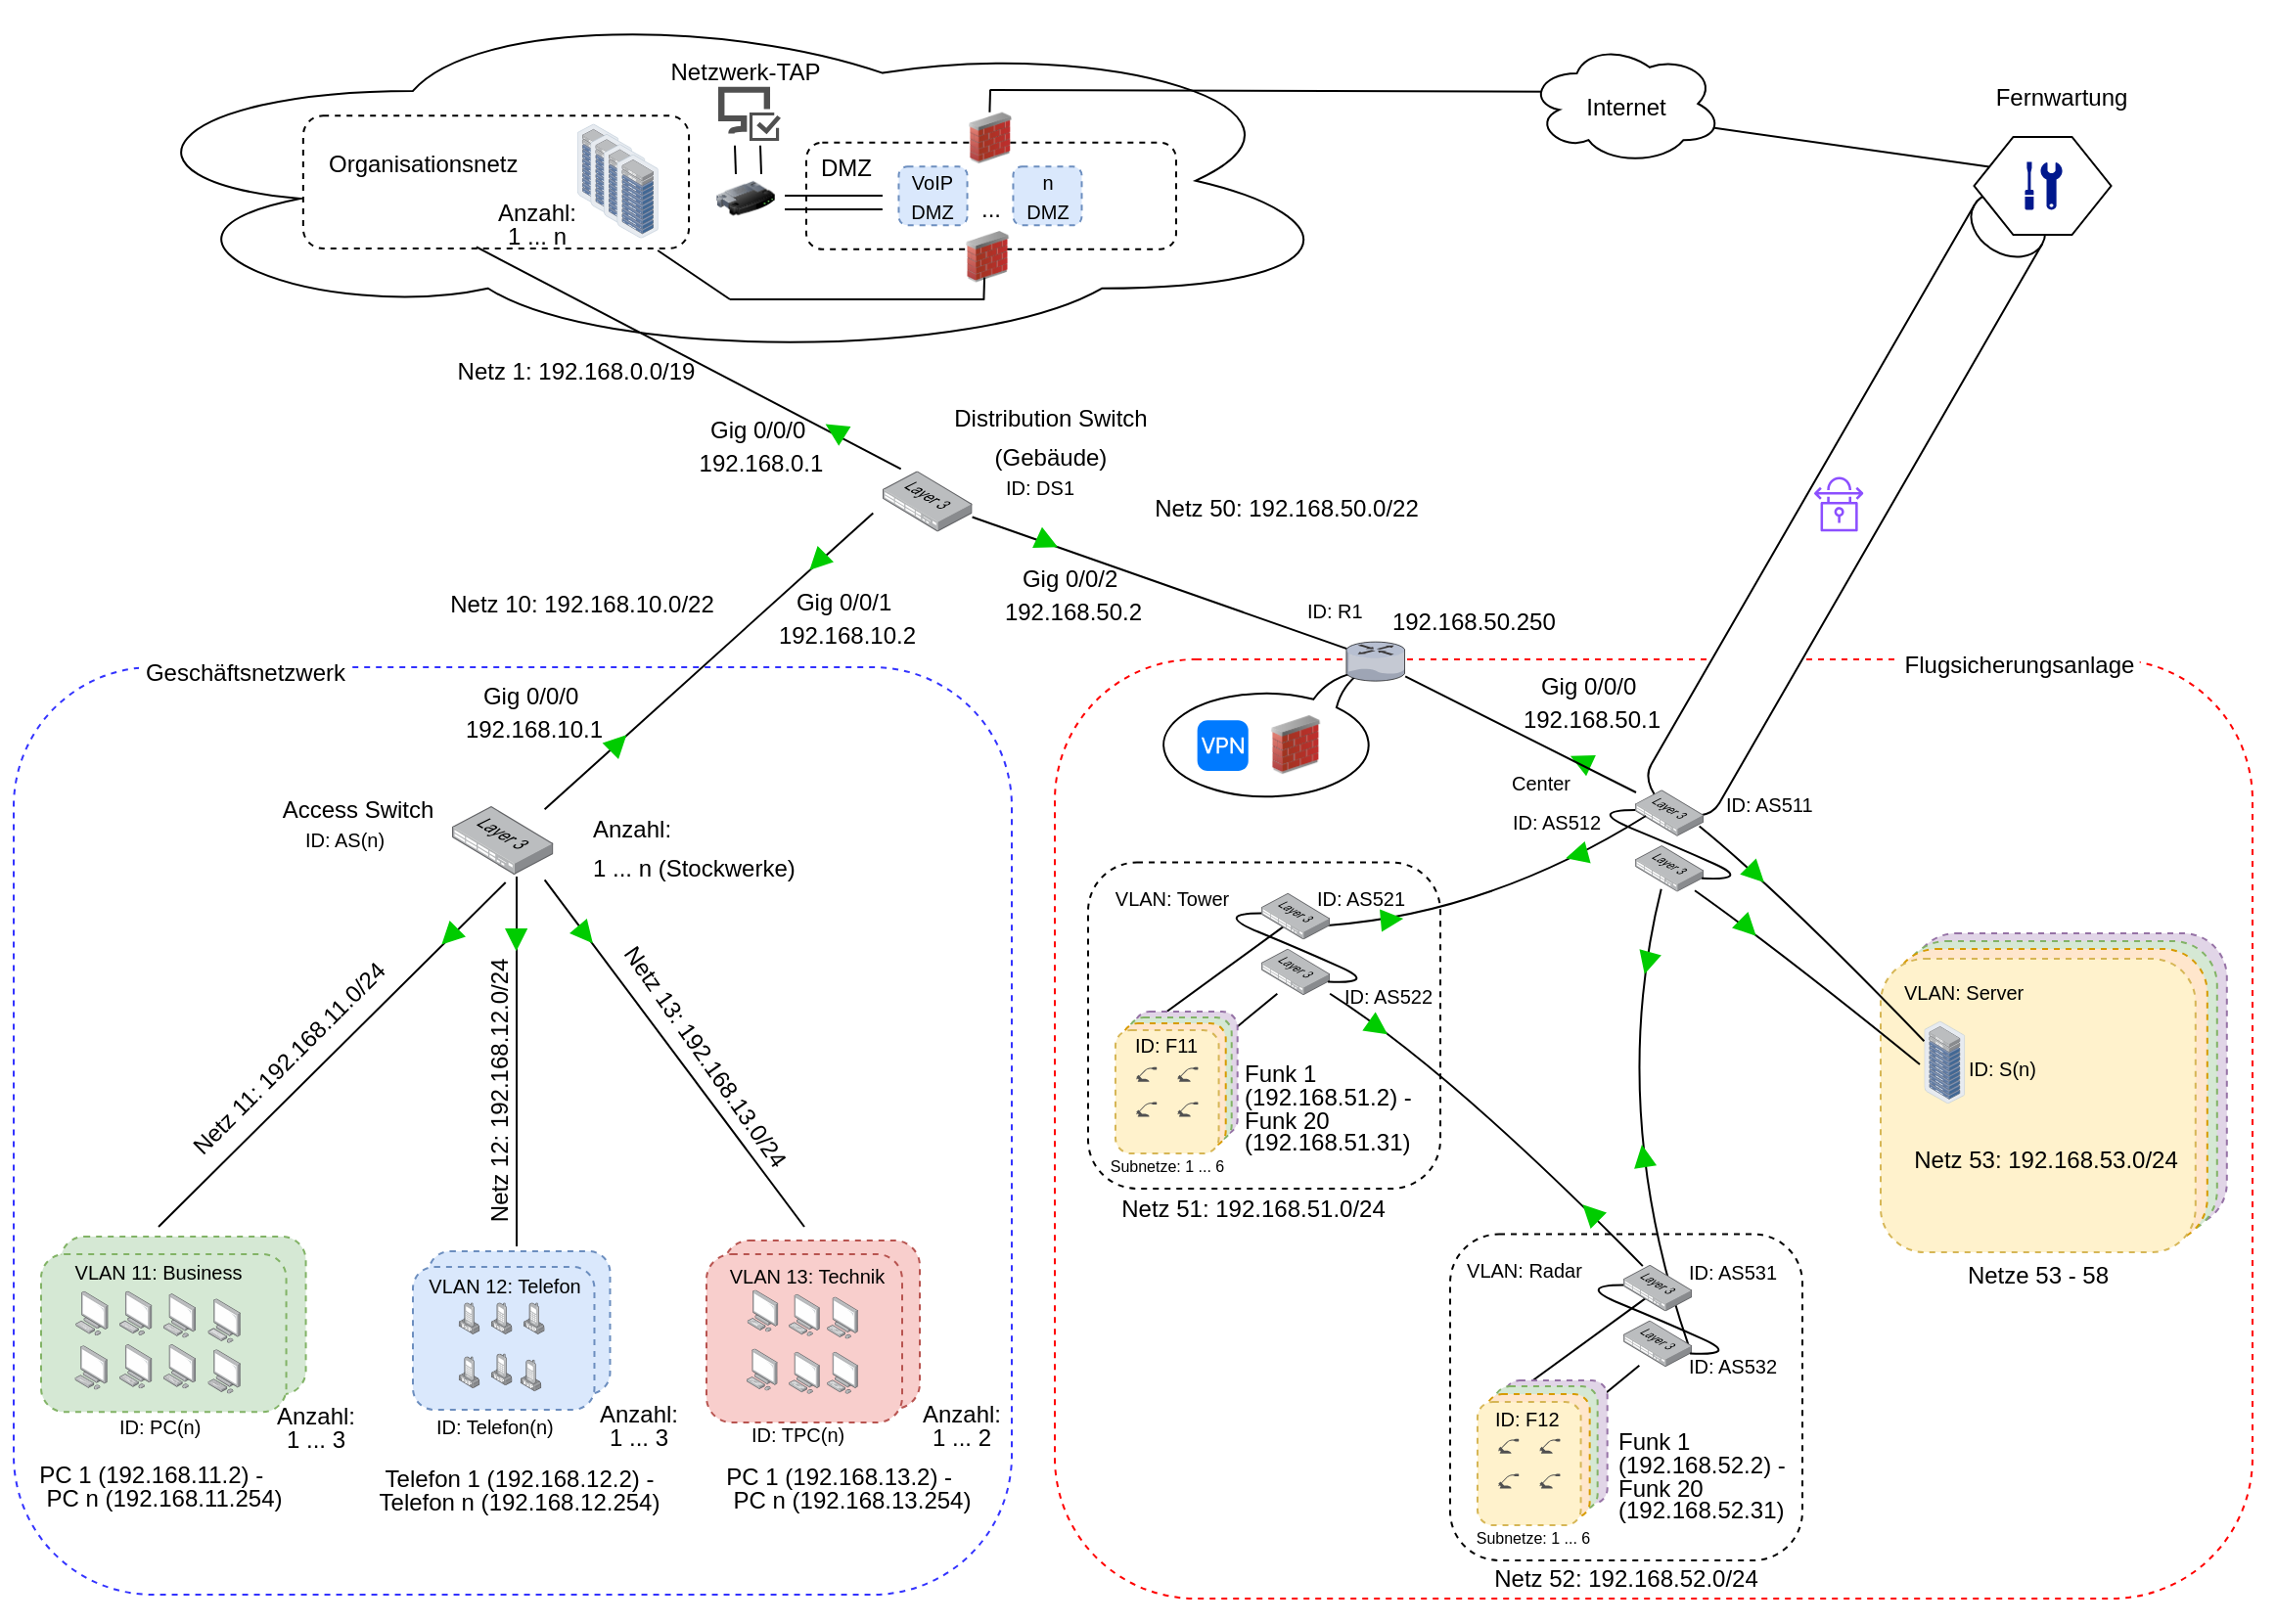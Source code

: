 <mxfile version="24.4.7" type="github">
  <diagram name="Seite-1" id="UgNp4CsegLJwjOinKvmV">
    <mxGraphModel dx="1945" dy="1634" grid="1" gridSize="10" guides="1" tooltips="1" connect="1" arrows="1" fold="1" page="1" pageScale="1" pageWidth="1169" pageHeight="827" math="0" shadow="0">
      <root>
        <mxCell id="0" />
        <mxCell id="1" parent="0" />
        <mxCell id="Xc9XvtHV_Ajpl8jmGH5W-3" value="" style="whiteSpace=wrap;html=1;shape=mxgraph.basic.oval_callout;rotation=-180;" parent="1" vertex="1">
          <mxGeometry x="-573.06" y="-483.35" width="116.94" height="66.65" as="geometry" />
        </mxCell>
        <mxCell id="9SLDAZQ2YVIZSHfqmBoz-146" value="" style="rounded=1;whiteSpace=wrap;html=1;dashed=1;fillColor=none;strokeColor=#FF0000;" parent="1" vertex="1">
          <mxGeometry x="-622" y="-490" width="612" height="480" as="geometry" />
        </mxCell>
        <mxCell id="F2MImRC0bEaSIkmTc81G-20" value="&lt;p style=&quot;line-height: 60%;&quot;&gt;&lt;font style=&quot;font-size: 12px;&quot;&gt;Netz 52: 192.168.52.0/24&lt;/font&gt;&lt;/p&gt;" style="text;strokeColor=none;fillColor=none;html=1;align=center;verticalAlign=middle;whiteSpace=wrap;rounded=0;fontSize=16;rotation=0;" parent="1" vertex="1">
          <mxGeometry x="-407.72" y="-25.47" width="155.72" height="9.47" as="geometry" />
        </mxCell>
        <mxCell id="9SLDAZQ2YVIZSHfqmBoz-207" value="" style="endArrow=none;html=1;rounded=0;fontSize=12;startSize=8;endSize=8;curved=1;exitX=0.232;exitY=0.97;exitDx=0;exitDy=0;exitPerimeter=0;" parent="1" source="9SLDAZQ2YVIZSHfqmBoz-101" edge="1">
          <mxGeometry width="50" height="50" relative="1" as="geometry">
            <mxPoint x="-473.34" y="-322.09" as="sourcePoint" />
            <mxPoint x="-553.34" y="-282.09" as="targetPoint" />
          </mxGeometry>
        </mxCell>
        <mxCell id="9SLDAZQ2YVIZSHfqmBoz-210" value="" style="endArrow=none;html=1;rounded=0;fontSize=12;startSize=8;endSize=8;curved=1;entryX=0.25;entryY=0;entryDx=0;entryDy=0;" parent="1" target="9SLDAZQ2YVIZSHfqmBoz-199" edge="1">
          <mxGeometry width="50" height="50" relative="1" as="geometry">
            <mxPoint x="-493.34" y="-362.09" as="sourcePoint" />
            <mxPoint x="-533.34" y="-282.09" as="targetPoint" />
          </mxGeometry>
        </mxCell>
        <mxCell id="F2MImRC0bEaSIkmTc81G-15" value="" style="rounded=1;whiteSpace=wrap;html=1;dashed=1;fillColor=#e1d5e7;strokeColor=#9673a6;" parent="1" vertex="1">
          <mxGeometry x="-581.434" y="-310.0" width="52.79" height="63.072" as="geometry" />
        </mxCell>
        <mxCell id="F2MImRC0bEaSIkmTc81G-14" value="" style="rounded=1;whiteSpace=wrap;html=1;dashed=1;fillColor=#d5e8d4;strokeColor=#82b366;" parent="1" vertex="1">
          <mxGeometry x="-584.434" y="-307.0" width="52.79" height="63.072" as="geometry" />
        </mxCell>
        <mxCell id="F2MImRC0bEaSIkmTc81G-13" value="" style="rounded=1;whiteSpace=wrap;html=1;dashed=1;fillColor=#ffe6cc;strokeColor=#d79b00;" parent="1" vertex="1">
          <mxGeometry x="-587.434" y="-304.0" width="52.79" height="63.072" as="geometry" />
        </mxCell>
        <mxCell id="9SLDAZQ2YVIZSHfqmBoz-314" value="" style="shape=cylinder3;whiteSpace=wrap;html=1;boundedLbl=1;backgroundOutline=1;size=15;rotation=30;" parent="1" vertex="1">
          <mxGeometry x="-237.36" y="-749.29" width="40" height="360" as="geometry" />
        </mxCell>
        <mxCell id="9SLDAZQ2YVIZSHfqmBoz-217" value="" style="rounded=1;whiteSpace=wrap;html=1;dashed=1;fillColor=#f8cecc;strokeColor=#b85450;" parent="1" vertex="1">
          <mxGeometry x="-791" y="-193" width="100" height="86" as="geometry" />
        </mxCell>
        <mxCell id="9SLDAZQ2YVIZSHfqmBoz-216" value="" style="rounded=1;whiteSpace=wrap;html=1;dashed=1;fillColor=#dae8fc;strokeColor=#6c8ebf;" parent="1" vertex="1">
          <mxGeometry x="-942" y="-187.5" width="92.741" height="73" as="geometry" />
        </mxCell>
        <mxCell id="9SLDAZQ2YVIZSHfqmBoz-215" value="" style="rounded=1;whiteSpace=wrap;html=1;dashed=1;fillColor=#d5e8d4;strokeColor=#82b366;" parent="1" vertex="1">
          <mxGeometry x="-1130" y="-195" width="125.28" height="80.63" as="geometry" />
        </mxCell>
        <mxCell id="9SLDAZQ2YVIZSHfqmBoz-48" value="" style="group" parent="1" vertex="1" connectable="0">
          <mxGeometry x="-800" y="-186" width="110" height="86" as="geometry" />
        </mxCell>
        <mxCell id="9SLDAZQ2YVIZSHfqmBoz-47" value="" style="rounded=1;whiteSpace=wrap;html=1;dashed=1;fillColor=#f8cecc;strokeColor=#b85450;" parent="9SLDAZQ2YVIZSHfqmBoz-48" vertex="1">
          <mxGeometry width="100" height="86" as="geometry" />
        </mxCell>
        <mxCell id="9SLDAZQ2YVIZSHfqmBoz-59" value="&lt;font style=&quot;font-size: 10px;&quot;&gt;VLAN 13: Technik&lt;/font&gt;" style="text;strokeColor=none;fillColor=none;html=1;align=center;verticalAlign=middle;whiteSpace=wrap;rounded=0;fontSize=16;" parent="9SLDAZQ2YVIZSHfqmBoz-48" vertex="1">
          <mxGeometry x="-9.98" y="5.23" width="122.98" height="8.19" as="geometry" />
        </mxCell>
        <mxCell id="9SLDAZQ2YVIZSHfqmBoz-60" value="" style="group" parent="9SLDAZQ2YVIZSHfqmBoz-48" vertex="1" connectable="0">
          <mxGeometry x="20.453" y="18.201" width="57.003" height="59.79" as="geometry" />
        </mxCell>
        <mxCell id="9SLDAZQ2YVIZSHfqmBoz-22" value="" style="image;points=[];aspect=fixed;html=1;align=center;shadow=0;dashed=0;image=img/lib/allied_telesis/computer_and_terminals/Personal_Computer.svg;" parent="9SLDAZQ2YVIZSHfqmBoz-60" vertex="1">
          <mxGeometry y="30.032" width="15.889" height="21.533" as="geometry" />
        </mxCell>
        <mxCell id="9SLDAZQ2YVIZSHfqmBoz-23" value="" style="image;points=[];aspect=fixed;html=1;align=center;shadow=0;dashed=0;image=img/lib/allied_telesis/computer_and_terminals/Personal_Computer.svg;" parent="9SLDAZQ2YVIZSHfqmBoz-60" vertex="1">
          <mxGeometry x="41.115" y="3.549" width="15.889" height="21.533" as="geometry" />
        </mxCell>
        <mxCell id="9SLDAZQ2YVIZSHfqmBoz-24" value="" style="image;points=[];aspect=fixed;html=1;align=center;shadow=0;dashed=0;image=img/lib/allied_telesis/computer_and_terminals/Personal_Computer.svg;" parent="9SLDAZQ2YVIZSHfqmBoz-60" vertex="1">
          <mxGeometry x="21.603" y="2.184" width="15.889" height="21.533" as="geometry" />
        </mxCell>
        <mxCell id="9SLDAZQ2YVIZSHfqmBoz-25" value="" style="image;points=[];aspect=fixed;html=1;align=center;shadow=0;dashed=0;image=img/lib/allied_telesis/computer_and_terminals/Personal_Computer.svg;" parent="9SLDAZQ2YVIZSHfqmBoz-60" vertex="1">
          <mxGeometry x="0.348" width="15.889" height="21.533" as="geometry" />
        </mxCell>
        <mxCell id="9SLDAZQ2YVIZSHfqmBoz-26" value="" style="image;points=[];aspect=fixed;html=1;align=center;shadow=0;dashed=0;image=img/lib/allied_telesis/computer_and_terminals/Personal_Computer.svg;" parent="9SLDAZQ2YVIZSHfqmBoz-60" vertex="1">
          <mxGeometry x="41.115" y="31.67" width="15.889" height="21.533" as="geometry" />
        </mxCell>
        <mxCell id="9SLDAZQ2YVIZSHfqmBoz-27" value="" style="image;points=[];aspect=fixed;html=1;align=center;shadow=0;dashed=0;image=img/lib/allied_telesis/computer_and_terminals/Personal_Computer.svg;" parent="9SLDAZQ2YVIZSHfqmBoz-60" vertex="1">
          <mxGeometry x="21.603" y="31.67" width="15.889" height="21.533" as="geometry" />
        </mxCell>
        <mxCell id="9SLDAZQ2YVIZSHfqmBoz-52" value="" style="group" parent="1" vertex="1" connectable="0">
          <mxGeometry x="-950" y="-179.5" width="94.97" height="73" as="geometry" />
        </mxCell>
        <mxCell id="9SLDAZQ2YVIZSHfqmBoz-51" value="" style="rounded=1;whiteSpace=wrap;html=1;dashed=1;fillColor=#dae8fc;strokeColor=#6c8ebf;" parent="9SLDAZQ2YVIZSHfqmBoz-52" vertex="1">
          <mxGeometry width="92.741" height="73" as="geometry" />
        </mxCell>
        <mxCell id="9SLDAZQ2YVIZSHfqmBoz-30" value="" style="group" parent="9SLDAZQ2YVIZSHfqmBoz-52" vertex="1" connectable="0">
          <mxGeometry x="23.377" y="18.137" width="68.349" height="60.032" as="geometry" />
        </mxCell>
        <mxCell id="9SLDAZQ2YVIZSHfqmBoz-17" value="" style="image;points=[];aspect=fixed;html=1;align=center;shadow=0;dashed=0;image=img/lib/allied_telesis/computer_and_terminals/VOIP_IP_phone.svg;" parent="9SLDAZQ2YVIZSHfqmBoz-30" vertex="1">
          <mxGeometry x="16.569" y="26.054" width="10.799" height="16.414" as="geometry" />
        </mxCell>
        <mxCell id="9SLDAZQ2YVIZSHfqmBoz-21" value="" style="group" parent="9SLDAZQ2YVIZSHfqmBoz-30" vertex="1" connectable="0">
          <mxGeometry width="68.349" height="60.032" as="geometry" />
        </mxCell>
        <mxCell id="9SLDAZQ2YVIZSHfqmBoz-15" value="" style="image;points=[];aspect=fixed;html=1;align=center;shadow=0;dashed=0;image=img/lib/allied_telesis/computer_and_terminals/VOIP_IP_phone.svg;" parent="9SLDAZQ2YVIZSHfqmBoz-21" vertex="1">
          <mxGeometry x="33.139" width="10.799" height="16.414" as="geometry" />
        </mxCell>
        <mxCell id="9SLDAZQ2YVIZSHfqmBoz-16" value="" style="image;points=[];aspect=fixed;html=1;align=center;shadow=0;dashed=0;image=img/lib/allied_telesis/computer_and_terminals/VOIP_IP_phone.svg;" parent="9SLDAZQ2YVIZSHfqmBoz-21" vertex="1">
          <mxGeometry x="31.482" y="29.125" width="10.799" height="16.414" as="geometry" />
        </mxCell>
        <mxCell id="9SLDAZQ2YVIZSHfqmBoz-18" value="" style="image;points=[];aspect=fixed;html=1;align=center;shadow=0;dashed=0;image=img/lib/allied_telesis/computer_and_terminals/VOIP_IP_phone.svg;" parent="9SLDAZQ2YVIZSHfqmBoz-21" vertex="1">
          <mxGeometry x="16.569" width="10.799" height="16.414" as="geometry" />
        </mxCell>
        <mxCell id="9SLDAZQ2YVIZSHfqmBoz-19" value="" style="image;points=[];aspect=fixed;html=1;align=center;shadow=0;dashed=0;image=img/lib/allied_telesis/computer_and_terminals/VOIP_IP_phone.svg;" parent="9SLDAZQ2YVIZSHfqmBoz-21" vertex="1">
          <mxGeometry y="27.54" width="10.799" height="16.414" as="geometry" />
        </mxCell>
        <mxCell id="9SLDAZQ2YVIZSHfqmBoz-20" value="" style="image;points=[];aspect=fixed;html=1;align=center;shadow=0;dashed=0;image=img/lib/allied_telesis/computer_and_terminals/VOIP_IP_phone.svg;" parent="9SLDAZQ2YVIZSHfqmBoz-21" vertex="1">
          <mxGeometry width="10.799" height="16.414" as="geometry" />
        </mxCell>
        <mxCell id="9SLDAZQ2YVIZSHfqmBoz-58" value="&lt;font style=&quot;font-size: 10px;&quot;&gt;VLAN 12: Telefon&lt;/font&gt;" style="text;strokeColor=none;fillColor=none;html=1;align=center;verticalAlign=middle;whiteSpace=wrap;rounded=0;fontSize=16;" parent="9SLDAZQ2YVIZSHfqmBoz-52" vertex="1">
          <mxGeometry x="-0.899" y="3.585" width="95.596" height="8.161" as="geometry" />
        </mxCell>
        <mxCell id="9SLDAZQ2YVIZSHfqmBoz-63" value="" style="group" parent="1" vertex="1" connectable="0">
          <mxGeometry x="-1140" y="-186" width="160.504" height="96.165" as="geometry" />
        </mxCell>
        <mxCell id="9SLDAZQ2YVIZSHfqmBoz-50" value="" style="group" parent="9SLDAZQ2YVIZSHfqmBoz-63" vertex="1" connectable="0">
          <mxGeometry width="160.504" height="96.165" as="geometry" />
        </mxCell>
        <mxCell id="9SLDAZQ2YVIZSHfqmBoz-49" value="" style="rounded=1;whiteSpace=wrap;html=1;dashed=1;fillColor=#d5e8d4;strokeColor=#82b366;" parent="9SLDAZQ2YVIZSHfqmBoz-50" vertex="1">
          <mxGeometry width="125.28" height="80.63" as="geometry" />
        </mxCell>
        <mxCell id="9SLDAZQ2YVIZSHfqmBoz-29" value="" style="group" parent="9SLDAZQ2YVIZSHfqmBoz-50" vertex="1" connectable="0">
          <mxGeometry x="17.2" y="18.878" width="112.8" height="74.254" as="geometry" />
        </mxCell>
        <mxCell id="9SLDAZQ2YVIZSHfqmBoz-1" value="" style="image;points=[];aspect=fixed;html=1;align=center;shadow=0;dashed=0;image=img/lib/allied_telesis/computer_and_terminals/Personal_Computer.svg;" parent="9SLDAZQ2YVIZSHfqmBoz-29" vertex="1">
          <mxGeometry y="27.688" width="16.739" height="22.685" as="geometry" />
        </mxCell>
        <mxCell id="9SLDAZQ2YVIZSHfqmBoz-5" value="" style="image;points=[];aspect=fixed;html=1;align=center;shadow=0;dashed=0;image=img/lib/allied_telesis/computer_and_terminals/Personal_Computer.svg;" parent="9SLDAZQ2YVIZSHfqmBoz-29" vertex="1">
          <mxGeometry x="0.4" width="16.739" height="22.685" as="geometry" />
        </mxCell>
        <mxCell id="9SLDAZQ2YVIZSHfqmBoz-57" value="&lt;font style=&quot;font-size: 10px;&quot;&gt;VLAN 11: Business&lt;/font&gt;" style="text;strokeColor=none;fillColor=none;html=1;align=center;verticalAlign=middle;whiteSpace=wrap;rounded=0;fontSize=16;" parent="9SLDAZQ2YVIZSHfqmBoz-50" vertex="1">
          <mxGeometry x="-20.4" y="2.94" width="160.4" height="7.55" as="geometry" />
        </mxCell>
        <mxCell id="9SLDAZQ2YVIZSHfqmBoz-219" value="&lt;p style=&quot;line-height: 60%;&quot;&gt;&lt;font style=&quot;font-size: 12px;&quot;&gt;Anzahl: 1 ... 3&lt;/font&gt;&lt;/p&gt;" style="text;strokeColor=none;fillColor=none;html=1;align=center;verticalAlign=middle;whiteSpace=wrap;rounded=0;fontSize=16;" parent="9SLDAZQ2YVIZSHfqmBoz-50" vertex="1">
          <mxGeometry x="120.0" y="80.631" width="40.504" height="15.534" as="geometry" />
        </mxCell>
        <mxCell id="9SLDAZQ2YVIZSHfqmBoz-2" value="" style="image;points=[];aspect=fixed;html=1;align=center;shadow=0;dashed=0;image=img/lib/allied_telesis/computer_and_terminals/Personal_Computer.svg;" parent="9SLDAZQ2YVIZSHfqmBoz-63" vertex="1">
          <mxGeometry x="85.2" y="22.654" width="16.739" height="22.685" as="geometry" />
        </mxCell>
        <mxCell id="9SLDAZQ2YVIZSHfqmBoz-3" value="" style="image;points=[];aspect=fixed;html=1;align=center;shadow=0;dashed=0;image=img/lib/allied_telesis/computer_and_terminals/Personal_Computer.svg;" parent="9SLDAZQ2YVIZSHfqmBoz-63" vertex="1">
          <mxGeometry x="62.4" y="20.053" width="16.739" height="22.685" as="geometry" />
        </mxCell>
        <mxCell id="9SLDAZQ2YVIZSHfqmBoz-4" value="" style="image;points=[];aspect=fixed;html=1;align=center;shadow=0;dashed=0;image=img/lib/allied_telesis/computer_and_terminals/Personal_Computer.svg;" parent="9SLDAZQ2YVIZSHfqmBoz-63" vertex="1">
          <mxGeometry x="40.0" y="18.794" width="16.739" height="22.685" as="geometry" />
        </mxCell>
        <mxCell id="9SLDAZQ2YVIZSHfqmBoz-6" value="" style="image;points=[];aspect=fixed;html=1;align=center;shadow=0;dashed=0;image=img/lib/allied_telesis/computer_and_terminals/Personal_Computer.svg;" parent="9SLDAZQ2YVIZSHfqmBoz-63" vertex="1">
          <mxGeometry x="62.4" y="45.979" width="16.739" height="22.685" as="geometry" />
        </mxCell>
        <mxCell id="9SLDAZQ2YVIZSHfqmBoz-7" value="" style="image;points=[];aspect=fixed;html=1;align=center;shadow=0;dashed=0;image=img/lib/allied_telesis/computer_and_terminals/Personal_Computer.svg;" parent="9SLDAZQ2YVIZSHfqmBoz-63" vertex="1">
          <mxGeometry x="40.0" y="45.979" width="16.739" height="22.685" as="geometry" />
        </mxCell>
        <mxCell id="9SLDAZQ2YVIZSHfqmBoz-8" value="" style="image;points=[];aspect=fixed;html=1;align=center;shadow=0;dashed=0;image=img/lib/allied_telesis/computer_and_terminals/Personal_Computer.svg;" parent="9SLDAZQ2YVIZSHfqmBoz-63" vertex="1">
          <mxGeometry x="85.2" y="48.58" width="16.739" height="22.685" as="geometry" />
        </mxCell>
        <mxCell id="9SLDAZQ2YVIZSHfqmBoz-68" value="" style="endArrow=none;html=1;rounded=0;fontSize=12;startSize=8;endSize=8;curved=1;exitX=0.915;exitY=1.076;exitDx=0;exitDy=0;exitPerimeter=0;" parent="1" source="9SLDAZQ2YVIZSHfqmBoz-55" edge="1">
          <mxGeometry width="50" height="50" relative="1" as="geometry">
            <mxPoint x="-640" y="-330" as="sourcePoint" />
            <mxPoint x="-750" y="-200" as="targetPoint" />
          </mxGeometry>
        </mxCell>
        <mxCell id="9SLDAZQ2YVIZSHfqmBoz-69" value="" style="endArrow=none;html=1;rounded=0;fontSize=12;startSize=8;endSize=8;curved=1;" parent="1" edge="1">
          <mxGeometry width="50" height="50" relative="1" as="geometry">
            <mxPoint x="-897" y="-379" as="sourcePoint" />
            <mxPoint x="-897" y="-190" as="targetPoint" />
          </mxGeometry>
        </mxCell>
        <mxCell id="9SLDAZQ2YVIZSHfqmBoz-70" value="" style="endArrow=none;html=1;rounded=0;fontSize=12;startSize=8;endSize=8;curved=1;exitX=0.529;exitY=1.114;exitDx=0;exitDy=0;exitPerimeter=0;" parent="1" source="9SLDAZQ2YVIZSHfqmBoz-55" edge="1">
          <mxGeometry width="50" height="50" relative="1" as="geometry">
            <mxPoint x="-843" y="-289" as="sourcePoint" />
            <mxPoint x="-1080" y="-200" as="targetPoint" />
          </mxGeometry>
        </mxCell>
        <mxCell id="9SLDAZQ2YVIZSHfqmBoz-74" value="" style="endArrow=none;html=1;rounded=0;fontSize=12;startSize=8;endSize=8;curved=1;exitX=0.915;exitY=0.048;exitDx=0;exitDy=0;exitPerimeter=0;entryX=-0.106;entryY=0.694;entryDx=0;entryDy=0;entryPerimeter=0;" parent="1" source="9SLDAZQ2YVIZSHfqmBoz-55" target="9SLDAZQ2YVIZSHfqmBoz-31" edge="1">
          <mxGeometry width="50" height="50" relative="1" as="geometry">
            <mxPoint x="-843" y="-286" as="sourcePoint" />
            <mxPoint x="-920" y="-180" as="targetPoint" />
          </mxGeometry>
        </mxCell>
        <mxCell id="9SLDAZQ2YVIZSHfqmBoz-82" value="" style="group" parent="1" vertex="1" connectable="0">
          <mxGeometry x="-1030" y="-440" width="151.71" height="60" as="geometry" />
        </mxCell>
        <mxCell id="9SLDAZQ2YVIZSHfqmBoz-55" value="" style="image;points=[];aspect=fixed;html=1;align=center;shadow=0;dashed=0;image=img/lib/allied_telesis/switch/Switch_52_port_L3.svg;" parent="9SLDAZQ2YVIZSHfqmBoz-82" vertex="1">
          <mxGeometry x="100" y="25" width="51.71" height="35" as="geometry" />
        </mxCell>
        <mxCell id="9SLDAZQ2YVIZSHfqmBoz-81" value="&lt;font style=&quot;font-size: 12px;&quot;&gt;Access Switch&lt;/font&gt;" style="text;strokeColor=none;fillColor=none;html=1;align=center;verticalAlign=middle;whiteSpace=wrap;rounded=0;fontSize=16;" parent="9SLDAZQ2YVIZSHfqmBoz-82" vertex="1">
          <mxGeometry width="104" height="50" as="geometry" />
        </mxCell>
        <mxCell id="9SLDAZQ2YVIZSHfqmBoz-83" value="" style="group" parent="1" vertex="1" connectable="0">
          <mxGeometry x="-710" y="-633.29" width="171.08" height="78" as="geometry" />
        </mxCell>
        <mxCell id="9SLDAZQ2YVIZSHfqmBoz-31" value="" style="image;points=[];aspect=fixed;html=1;align=center;shadow=0;dashed=0;image=img/lib/allied_telesis/switch/Switch_52_port_L3.svg;" parent="9SLDAZQ2YVIZSHfqmBoz-83" vertex="1">
          <mxGeometry y="47" width="45.8" height="31" as="geometry" />
        </mxCell>
        <mxCell id="9SLDAZQ2YVIZSHfqmBoz-67" value="" style="group" parent="1" vertex="1" connectable="0">
          <mxGeometry x="-1060" y="-805" width="779.02" height="249.18" as="geometry" />
        </mxCell>
        <mxCell id="9SLDAZQ2YVIZSHfqmBoz-88" value="" style="ellipse;shape=cloud;whiteSpace=wrap;html=1;" parent="9SLDAZQ2YVIZSHfqmBoz-67" vertex="1">
          <mxGeometry x="-50" y="-21.391" width="640" height="183.468" as="geometry" />
        </mxCell>
        <mxCell id="9SLDAZQ2YVIZSHfqmBoz-89" value="" style="group" parent="9SLDAZQ2YVIZSHfqmBoz-67" vertex="1" connectable="0">
          <mxGeometry x="64.996" y="39.999" width="186.044" height="64.984" as="geometry" />
        </mxCell>
        <mxCell id="9SLDAZQ2YVIZSHfqmBoz-37" value="" style="rounded=1;whiteSpace=wrap;html=1;dashed=1;" parent="9SLDAZQ2YVIZSHfqmBoz-89" vertex="1">
          <mxGeometry x="-11.076" y="-2.848" width="197.12" height="67.832" as="geometry" />
        </mxCell>
        <mxCell id="9SLDAZQ2YVIZSHfqmBoz-44" value="&lt;font style=&quot;font-size: 12px;&quot;&gt;Organisationsnetz&lt;/font&gt;" style="text;strokeColor=none;fillColor=none;html=1;align=left;verticalAlign=middle;whiteSpace=wrap;rounded=0;fontSize=16;" parent="9SLDAZQ2YVIZSHfqmBoz-89" vertex="1">
          <mxGeometry width="119.884" height="40.649" as="geometry" />
        </mxCell>
        <mxCell id="9SLDAZQ2YVIZSHfqmBoz-45" value="&lt;p style=&quot;line-height: 60%;&quot;&gt;&lt;font style=&quot;font-size: 12px;&quot;&gt;Anzahl: 1 ... n&lt;/font&gt;&lt;/p&gt;" style="text;strokeColor=none;fillColor=none;html=1;align=center;verticalAlign=middle;whiteSpace=wrap;rounded=0;fontSize=16;" parent="9SLDAZQ2YVIZSHfqmBoz-89" vertex="1">
          <mxGeometry x="88.153" y="44.133" width="40.504" height="15.534" as="geometry" />
        </mxCell>
        <mxCell id="9SLDAZQ2YVIZSHfqmBoz-105" value="" style="group" parent="9SLDAZQ2YVIZSHfqmBoz-89" vertex="1" connectable="0">
          <mxGeometry x="128.952" y="1.293" width="46.016" height="58.5" as="geometry" />
        </mxCell>
        <mxCell id="9SLDAZQ2YVIZSHfqmBoz-38" value="" style="image;points=[];aspect=fixed;html=1;align=center;shadow=0;dashed=0;image=img/lib/allied_telesis/storage/Datacenter_Server_Rack_ToR.svg;" parent="9SLDAZQ2YVIZSHfqmBoz-105" vertex="1">
          <mxGeometry width="21.196" height="42.966" as="geometry" />
        </mxCell>
        <mxCell id="9SLDAZQ2YVIZSHfqmBoz-39" value="" style="image;points=[];aspect=fixed;html=1;align=center;shadow=0;dashed=0;image=img/lib/allied_telesis/storage/Datacenter_Server_Rack_ToR.svg;" parent="9SLDAZQ2YVIZSHfqmBoz-105" vertex="1">
          <mxGeometry x="6.751" y="5.178" width="21.196" height="42.966" as="geometry" />
        </mxCell>
        <mxCell id="9SLDAZQ2YVIZSHfqmBoz-40" value="" style="image;points=[];aspect=fixed;html=1;align=center;shadow=0;dashed=0;image=img/lib/allied_telesis/storage/Datacenter_Server_Rack_ToR.svg;" parent="9SLDAZQ2YVIZSHfqmBoz-105" vertex="1">
          <mxGeometry x="13.501" y="10.356" width="21.196" height="42.966" as="geometry" />
        </mxCell>
        <mxCell id="9SLDAZQ2YVIZSHfqmBoz-41" value="" style="image;points=[];aspect=fixed;html=1;align=center;shadow=0;dashed=0;image=img/lib/allied_telesis/storage/Datacenter_Server_Rack_ToR.svg;" parent="9SLDAZQ2YVIZSHfqmBoz-105" vertex="1">
          <mxGeometry x="20.252" y="15.534" width="21.196" height="42.966" as="geometry" />
        </mxCell>
        <mxCell id="9SLDAZQ2YVIZSHfqmBoz-90" value="" style="group" parent="9SLDAZQ2YVIZSHfqmBoz-67" vertex="1" connectable="0">
          <mxGeometry x="299.999" y="35.345" width="207.241" height="70" as="geometry" />
        </mxCell>
        <mxCell id="9SLDAZQ2YVIZSHfqmBoz-33" value="" style="rounded=1;whiteSpace=wrap;html=1;dashed=1;" parent="9SLDAZQ2YVIZSHfqmBoz-90" vertex="1">
          <mxGeometry x="11" y="15.58" width="189" height="54.42" as="geometry" />
        </mxCell>
        <mxCell id="9SLDAZQ2YVIZSHfqmBoz-34" value="&lt;font style=&quot;font-size: 12px;&quot;&gt;DMZ&lt;/font&gt;" style="text;strokeColor=none;fillColor=none;html=1;align=center;verticalAlign=middle;whiteSpace=wrap;rounded=0;fontSize=16;" parent="9SLDAZQ2YVIZSHfqmBoz-90" vertex="1">
          <mxGeometry x="11.171" y="15.574" width="41.379" height="21.238" as="geometry" />
        </mxCell>
        <mxCell id="9SLDAZQ2YVIZSHfqmBoz-35" value="" style="image;html=1;image=img/lib/clip_art/networking/Firewall_02_128x128.png" parent="9SLDAZQ2YVIZSHfqmBoz-90" vertex="1">
          <mxGeometry x="93.275" width="23.448" height="26.193" as="geometry" />
        </mxCell>
        <mxCell id="9SLDAZQ2YVIZSHfqmBoz-36" value="" style="image;html=1;image=img/lib/clip_art/networking/Firewall_02_128x128.png" parent="9SLDAZQ2YVIZSHfqmBoz-90" vertex="1">
          <mxGeometry x="91.896" y="60.688" width="23.448" height="26.193" as="geometry" />
        </mxCell>
        <mxCell id="9SLDAZQ2YVIZSHfqmBoz-153" value="&lt;font style=&quot;font-size: 10px;&quot;&gt;VoIP DMZ&lt;/font&gt;" style="rounded=1;whiteSpace=wrap;html=1;dashed=1;fillColor=#dae8fc;strokeColor=#6c8ebf;" parent="9SLDAZQ2YVIZSHfqmBoz-90" vertex="1">
          <mxGeometry x="58.241" y="27.795" width="35.03" height="30" as="geometry" />
        </mxCell>
        <mxCell id="9SLDAZQ2YVIZSHfqmBoz-154" value="&lt;font style=&quot;font-size: 12px;&quot;&gt;...&lt;/font&gt;" style="text;strokeColor=none;fillColor=none;html=1;align=center;verticalAlign=middle;whiteSpace=wrap;rounded=0;fontSize=16;" parent="9SLDAZQ2YVIZSHfqmBoz-90" vertex="1">
          <mxGeometry x="84.811" y="37.174" width="41.379" height="21.238" as="geometry" />
        </mxCell>
        <mxCell id="9SLDAZQ2YVIZSHfqmBoz-155" value="&lt;font style=&quot;font-size: 10px;&quot;&gt;n&lt;/font&gt;&lt;div&gt;&lt;font style=&quot;font-size: 10px;&quot;&gt;DMZ&lt;/font&gt;&lt;/div&gt;" style="rounded=1;whiteSpace=wrap;html=1;dashed=1;fillColor=#dae8fc;strokeColor=#6c8ebf;" parent="9SLDAZQ2YVIZSHfqmBoz-90" vertex="1">
          <mxGeometry x="116.721" y="27.795" width="35.03" height="30" as="geometry" />
        </mxCell>
        <mxCell id="9SLDAZQ2YVIZSHfqmBoz-92" value="" style="endArrow=none;html=1;rounded=0;fontSize=12;startSize=8;endSize=8;curved=1;" parent="9SLDAZQ2YVIZSHfqmBoz-90" edge="1">
          <mxGeometry width="50" height="50" relative="1" as="geometry">
            <mxPoint x="104.701" y="-0.002" as="sourcePoint" />
            <mxPoint x="105.021" y="-11.52" as="targetPoint" />
          </mxGeometry>
        </mxCell>
        <mxCell id="9SLDAZQ2YVIZSHfqmBoz-91" value="" style="endArrow=none;html=1;rounded=0;fontSize=12;startSize=8;endSize=8;curved=1;" parent="9SLDAZQ2YVIZSHfqmBoz-90" edge="1">
          <mxGeometry width="50" height="50" relative="1" as="geometry">
            <mxPoint x="0.001" y="42.595" as="sourcePoint" />
            <mxPoint x="50.001" y="42.595" as="targetPoint" />
          </mxGeometry>
        </mxCell>
        <mxCell id="9SLDAZQ2YVIZSHfqmBoz-79" value="" style="endArrow=none;html=1;rounded=0;fontSize=12;startSize=8;endSize=8;curved=1;" parent="9SLDAZQ2YVIZSHfqmBoz-67" edge="1">
          <mxGeometry width="50" height="50" relative="1" as="geometry">
            <mxPoint x="730" y="25" as="sourcePoint" />
            <mxPoint x="405" y="23.997" as="targetPoint" />
          </mxGeometry>
        </mxCell>
        <mxCell id="9SLDAZQ2YVIZSHfqmBoz-53" value="&lt;font style=&quot;font-size: 12px;&quot;&gt;Distribution Switch&lt;/font&gt;&lt;div&gt;&lt;font style=&quot;font-size: 12px;&quot;&gt;(Gebäude)&lt;/font&gt;&lt;/div&gt;" style="text;strokeColor=none;fillColor=none;html=1;align=center;verticalAlign=middle;whiteSpace=wrap;rounded=0;fontSize=16;" parent="9SLDAZQ2YVIZSHfqmBoz-67" vertex="1">
          <mxGeometry x="379" y="175.08" width="114.2" height="50" as="geometry" />
        </mxCell>
        <mxCell id="9SLDAZQ2YVIZSHfqmBoz-54" value="" style="group" parent="9SLDAZQ2YVIZSHfqmBoz-67" vertex="1" connectable="0">
          <mxGeometry x="680" width="99.02" height="62" as="geometry" />
        </mxCell>
        <mxCell id="9SLDAZQ2YVIZSHfqmBoz-32" value="" style="ellipse;shape=cloud;whiteSpace=wrap;html=1;" parent="9SLDAZQ2YVIZSHfqmBoz-54" vertex="1">
          <mxGeometry width="99.02" height="62" as="geometry" />
        </mxCell>
        <mxCell id="9SLDAZQ2YVIZSHfqmBoz-46" value="&lt;font style=&quot;font-size: 12px;&quot;&gt;Internet&lt;/font&gt;" style="text;strokeColor=none;fillColor=none;html=1;align=center;verticalAlign=middle;whiteSpace=wrap;rounded=0;fontSize=16;" parent="9SLDAZQ2YVIZSHfqmBoz-54" vertex="1">
          <mxGeometry x="24.755" y="19.375" width="49.51" height="23.25" as="geometry" />
        </mxCell>
        <mxCell id="F2MImRC0bEaSIkmTc81G-27" value="&lt;p style=&quot;line-height: 60%;&quot;&gt;&lt;font style=&quot;font-size: 12px;&quot;&gt;Netz 1:&amp;nbsp;&lt;/font&gt;&lt;span style=&quot;font-size: 12px;&quot;&gt;192.168.0.0/19&lt;/span&gt;&lt;/p&gt;" style="text;strokeColor=none;fillColor=none;html=1;align=center;verticalAlign=middle;whiteSpace=wrap;rounded=0;fontSize=16;rotation=0;" parent="9SLDAZQ2YVIZSHfqmBoz-67" vertex="1">
          <mxGeometry x="116.78" y="155.03" width="153.26" height="24.1" as="geometry" />
        </mxCell>
        <mxCell id="F2MImRC0bEaSIkmTc81G-31" value="&lt;p style=&quot;line-height: 0%;&quot;&gt;&lt;font style=&quot;font-size: 12px;&quot;&gt;Gig 0/0/0&amp;nbsp;&lt;/font&gt;&lt;/p&gt;&lt;p style=&quot;line-height: 0%;&quot;&gt;&lt;span style=&quot;font-size: 12px;&quot;&gt;192.168.0.1&lt;/span&gt;&lt;/p&gt;" style="text;strokeColor=none;fillColor=none;html=1;align=center;verticalAlign=middle;whiteSpace=wrap;rounded=0;fontSize=16;rotation=0;" parent="9SLDAZQ2YVIZSHfqmBoz-67" vertex="1">
          <mxGeometry x="210" y="185" width="156" height="39.92" as="geometry" />
        </mxCell>
        <mxCell id="F2MImRC0bEaSIkmTc81G-1" value="&lt;p style=&quot;line-height: 60%;&quot;&gt;&lt;font style=&quot;font-size: 12px;&quot;&gt;Netz 50: 192.168.50.0/22&lt;/font&gt;&lt;/p&gt;" style="text;strokeColor=none;fillColor=none;html=1;align=center;verticalAlign=middle;whiteSpace=wrap;rounded=0;fontSize=16;rotation=0;" parent="9SLDAZQ2YVIZSHfqmBoz-67" vertex="1">
          <mxGeometry x="480" y="225.08" width="153.26" height="24.1" as="geometry" />
        </mxCell>
        <mxCell id="VtZTm2mjLHdyGHlxw-ue-1" value="" style="image;html=1;image=img/lib/clip_art/networking/Router_128x128.png" parent="9SLDAZQ2YVIZSHfqmBoz-67" vertex="1">
          <mxGeometry x="265" y="65.34" width="30" height="28" as="geometry" />
        </mxCell>
        <mxCell id="VtZTm2mjLHdyGHlxw-ue-2" value="" style="sketch=0;pointerEvents=1;shadow=0;dashed=0;html=1;strokeColor=none;labelPosition=center;verticalLabelPosition=bottom;verticalAlign=top;align=center;fillColor=#505050;shape=mxgraph.mscae.intune.computer_inventory" parent="9SLDAZQ2YVIZSHfqmBoz-67" vertex="1">
          <mxGeometry x="266" y="22.34" width="32" height="27.66" as="geometry" />
        </mxCell>
        <mxCell id="VtZTm2mjLHdyGHlxw-ue-3" value="" style="endArrow=none;html=1;rounded=0;fontSize=12;startSize=8;endSize=8;curved=1;" parent="9SLDAZQ2YVIZSHfqmBoz-67" edge="1">
          <mxGeometry width="50" height="50" relative="1" as="geometry">
            <mxPoint x="272" y="131" as="sourcePoint" />
            <mxPoint x="402" y="131" as="targetPoint" />
          </mxGeometry>
        </mxCell>
        <mxCell id="VtZTm2mjLHdyGHlxw-ue-7" value="&lt;span style=&quot;font-size: 12px;&quot;&gt;Netzwerk-TAP&lt;/span&gt;" style="text;strokeColor=none;fillColor=none;html=1;align=center;verticalAlign=middle;whiteSpace=wrap;rounded=0;fontSize=16;" parent="9SLDAZQ2YVIZSHfqmBoz-67" vertex="1">
          <mxGeometry x="230" y="2" width="100" height="21.24" as="geometry" />
        </mxCell>
        <mxCell id="Ux68wsot2hZJOYd9ddUb-8" value="&lt;div style=&quot;font-size: 10px;&quot;&gt;&lt;div&gt;&lt;span style=&quot;&quot;&gt;ID: DS1&lt;/span&gt;&lt;/div&gt;&lt;/div&gt;" style="text;strokeColor=none;fillColor=none;html=1;align=left;verticalAlign=top;whiteSpace=wrap;rounded=0;fontSize=16;" vertex="1" parent="9SLDAZQ2YVIZSHfqmBoz-67">
          <mxGeometry x="411.1" y="215" width="50" height="30" as="geometry" />
        </mxCell>
        <mxCell id="9SLDAZQ2YVIZSHfqmBoz-77" value="" style="endArrow=none;html=1;rounded=0;fontSize=12;startSize=8;endSize=8;curved=1;entryX=0.449;entryY=0.989;entryDx=0;entryDy=0;entryPerimeter=0;exitX=0.204;exitY=-0.034;exitDx=0;exitDy=0;exitPerimeter=0;" parent="1" source="9SLDAZQ2YVIZSHfqmBoz-31" target="9SLDAZQ2YVIZSHfqmBoz-37" edge="1">
          <mxGeometry width="50" height="50" relative="1" as="geometry">
            <mxPoint x="-610" y="-590" as="sourcePoint" />
            <mxPoint x="-595" y="-370" as="targetPoint" />
          </mxGeometry>
        </mxCell>
        <mxCell id="9SLDAZQ2YVIZSHfqmBoz-117" value="" style="endArrow=none;html=1;rounded=0;fontSize=12;startSize=8;endSize=8;curved=1;exitX=0.01;exitY=0.175;exitDx=0;exitDy=0;exitPerimeter=0;" parent="1" source="Xc9XvtHV_Ajpl8jmGH5W-1" target="9SLDAZQ2YVIZSHfqmBoz-31" edge="1">
          <mxGeometry width="50" height="50" relative="1" as="geometry">
            <mxPoint x="-444.553" y="-454.184" as="sourcePoint" />
            <mxPoint x="-550" y="-480" as="targetPoint" />
          </mxGeometry>
        </mxCell>
        <mxCell id="9SLDAZQ2YVIZSHfqmBoz-147" value="&lt;span style=&quot;font-size: 12px;&quot;&gt;Flugsicherungsanlage&lt;/span&gt;" style="text;strokeColor=none;fillColor=#FFFFFF;html=1;align=center;verticalAlign=middle;whiteSpace=wrap;rounded=0;fontSize=16;" parent="1" vertex="1">
          <mxGeometry x="-190.004" y="-507.86" width="122.359" height="37.86" as="geometry" />
        </mxCell>
        <mxCell id="9SLDAZQ2YVIZSHfqmBoz-218" value="&lt;span style=&quot;font-size: 12px;&quot;&gt;Anzahl:&lt;/span&gt;&lt;div&gt;&lt;span style=&quot;font-size: 12px;&quot;&gt;1 ... n (Stockwerke)&lt;/span&gt;&lt;/div&gt;" style="text;strokeColor=none;fillColor=none;html=1;align=left;verticalAlign=middle;whiteSpace=wrap;rounded=0;fontSize=16;" parent="1" vertex="1">
          <mxGeometry x="-860" y="-420" width="114.2" height="50" as="geometry" />
        </mxCell>
        <mxCell id="9SLDAZQ2YVIZSHfqmBoz-220" value="&lt;p style=&quot;line-height: 60%;&quot;&gt;&lt;font style=&quot;font-size: 12px;&quot;&gt;Anzahl: 1 ... 3&lt;/font&gt;&lt;/p&gt;" style="text;strokeColor=none;fillColor=none;html=1;align=center;verticalAlign=middle;whiteSpace=wrap;rounded=0;fontSize=16;" parent="1" vertex="1">
          <mxGeometry x="-855.03" y="-106.999" width="40.504" height="15.534" as="geometry" />
        </mxCell>
        <mxCell id="9SLDAZQ2YVIZSHfqmBoz-221" value="&lt;p style=&quot;line-height: 60%;&quot;&gt;&lt;font style=&quot;font-size: 12px;&quot;&gt;Anzahl: 1 ... 2&lt;/font&gt;&lt;/p&gt;" style="text;strokeColor=none;fillColor=none;html=1;align=center;verticalAlign=middle;whiteSpace=wrap;rounded=0;fontSize=16;" parent="1" vertex="1">
          <mxGeometry x="-690.0" y="-106.999" width="40.504" height="15.534" as="geometry" />
        </mxCell>
        <mxCell id="9SLDAZQ2YVIZSHfqmBoz-225" value="&lt;p style=&quot;line-height: 60%;&quot;&gt;&lt;font style=&quot;font-size: 12px;&quot;&gt;PC 1 (&lt;/font&gt;&lt;span style=&quot;font-size: 12px;&quot;&gt;192.168.11.2) - &amp;nbsp; &amp;nbsp; PC n (&lt;/span&gt;&lt;span style=&quot;font-size: 12px;&quot;&gt;192.168.11.254)&lt;/span&gt;&lt;br&gt;&lt;/p&gt;" style="text;strokeColor=none;fillColor=none;html=1;align=center;verticalAlign=middle;whiteSpace=wrap;rounded=0;fontSize=16;rotation=0;" parent="1" vertex="1">
          <mxGeometry x="-1148.57" y="-91.67" width="143.85" height="46.67" as="geometry" />
        </mxCell>
        <mxCell id="9SLDAZQ2YVIZSHfqmBoz-226" value="&lt;p style=&quot;line-height: 60%;&quot;&gt;&lt;font style=&quot;font-size: 12px;&quot;&gt;Netz 12: 192.168.12.0/24&lt;/font&gt;&lt;/p&gt;" style="text;strokeColor=none;fillColor=none;html=1;align=center;verticalAlign=middle;whiteSpace=wrap;rounded=0;fontSize=16;rotation=-90;" parent="1" vertex="1">
          <mxGeometry x="-981.19" y="-281.68" width="150" height="24.1" as="geometry" />
        </mxCell>
        <mxCell id="9SLDAZQ2YVIZSHfqmBoz-227" value="&lt;p style=&quot;line-height: 60%;&quot;&gt;&lt;font style=&quot;font-size: 12px;&quot;&gt;Netz 13: 192.168.13.0/24&lt;/font&gt;&lt;/p&gt;" style="text;strokeColor=none;fillColor=none;html=1;align=center;verticalAlign=middle;whiteSpace=wrap;rounded=0;fontSize=16;rotation=55;" parent="1" vertex="1">
          <mxGeometry x="-876.53" y="-298.58" width="153.26" height="24.1" as="geometry" />
        </mxCell>
        <mxCell id="9SLDAZQ2YVIZSHfqmBoz-156" style="edgeStyle=none;curved=1;rounded=0;orthogonalLoop=1;jettySize=auto;html=1;exitX=1;exitY=1;exitDx=0;exitDy=0;fontSize=12;startSize=8;endSize=8;" parent="1" source="9SLDAZQ2YVIZSHfqmBoz-146" target="9SLDAZQ2YVIZSHfqmBoz-146" edge="1">
          <mxGeometry relative="1" as="geometry" />
        </mxCell>
        <mxCell id="9SLDAZQ2YVIZSHfqmBoz-284" value="" style="html=1;strokeWidth=1;shadow=0;dashed=0;shape=mxgraph.ios7.misc.vpn;fillColor=#007AFF;strokeColor=none;buttonText=;strokeColor2=#222222;fontColor=#222222;fontSize=8;verticalLabelPosition=bottom;verticalAlign=top;align=center;sketch=0;" parent="1" vertex="1">
          <mxGeometry x="-549.17" y="-458.82" width="26.04" height="25.82" as="geometry" />
        </mxCell>
        <mxCell id="9SLDAZQ2YVIZSHfqmBoz-285" value="" style="endArrow=none;html=1;rounded=0;fontSize=12;startSize=8;endSize=8;curved=1;" parent="1" edge="1">
          <mxGeometry width="50" height="50" relative="1" as="geometry">
            <mxPoint x="-658.3" y="-673.657" as="sourcePoint" />
            <mxPoint x="-657.98" y="-685.175" as="targetPoint" />
          </mxGeometry>
        </mxCell>
        <mxCell id="9SLDAZQ2YVIZSHfqmBoz-286" value="" style="endArrow=none;html=1;rounded=0;fontSize=12;startSize=8;endSize=8;curved=1;entryX=0.909;entryY=1.074;entryDx=0;entryDy=0;entryPerimeter=0;" parent="1" edge="1">
          <mxGeometry width="50" height="50" relative="1" as="geometry">
            <mxPoint x="-788" y="-674" as="sourcePoint" />
            <mxPoint x="-824.898" y="-698.998" as="targetPoint" />
          </mxGeometry>
        </mxCell>
        <mxCell id="9SLDAZQ2YVIZSHfqmBoz-127" value="" style="group" parent="1" vertex="1" connectable="0">
          <mxGeometry x="-350.003" y="-423.346" width="109.573" height="53.349" as="geometry" />
        </mxCell>
        <mxCell id="9SLDAZQ2YVIZSHfqmBoz-128" value="" style="group" parent="9SLDAZQ2YVIZSHfqmBoz-127" vertex="1" connectable="0">
          <mxGeometry x="24.548" width="35.025" height="53.349" as="geometry" />
        </mxCell>
        <mxCell id="9SLDAZQ2YVIZSHfqmBoz-129" value="" style="image;points=[];aspect=fixed;html=1;align=center;shadow=0;dashed=0;image=img/lib/allied_telesis/switch/Switch_52_port_L3.svg;" parent="9SLDAZQ2YVIZSHfqmBoz-128" vertex="1">
          <mxGeometry width="35.025" height="23.707" as="geometry" />
        </mxCell>
        <mxCell id="9SLDAZQ2YVIZSHfqmBoz-130" value="" style="image;points=[];aspect=fixed;html=1;align=center;shadow=0;dashed=0;image=img/lib/allied_telesis/switch/Switch_52_port_L3.svg;" parent="9SLDAZQ2YVIZSHfqmBoz-128" vertex="1">
          <mxGeometry y="28.395" width="35.025" height="23.707" as="geometry" />
        </mxCell>
        <mxCell id="9SLDAZQ2YVIZSHfqmBoz-131" value="" style="curved=1;endArrow=none;html=1;rounded=0;fontSize=12;startSize=8;endSize=8;endFill=0;entryX=0.971;entryY=0.711;entryDx=0;entryDy=0;entryPerimeter=0;" parent="9SLDAZQ2YVIZSHfqmBoz-127" target="9SLDAZQ2YVIZSHfqmBoz-130" edge="1">
          <mxGeometry width="50" height="50" relative="1" as="geometry">
            <mxPoint x="24.548" y="10.326" as="sourcePoint" />
            <mxPoint x="61.18" y="46.465" as="targetPoint" />
            <Array as="points">
              <mxPoint y="10.326" />
              <mxPoint x="45.885" y="29.256" />
              <mxPoint x="84.122" y="46.465" />
            </Array>
          </mxGeometry>
        </mxCell>
        <mxCell id="Ux68wsot2hZJOYd9ddUb-3" value="&lt;div style=&quot;font-size: 10px;&quot;&gt;&lt;div&gt;&lt;span style=&quot;&quot;&gt;ID: AS512&lt;/span&gt;&lt;/div&gt;&lt;/div&gt;" style="text;strokeColor=none;fillColor=none;html=1;align=left;verticalAlign=top;whiteSpace=wrap;rounded=0;fontSize=16;" vertex="1" parent="9SLDAZQ2YVIZSHfqmBoz-127">
          <mxGeometry x="-40.447" y="4.346" width="50" height="30" as="geometry" />
        </mxCell>
        <mxCell id="Ux68wsot2hZJOYd9ddUb-2" value="&lt;div style=&quot;font-size: 10px;&quot;&gt;&lt;div&gt;&lt;span style=&quot;&quot;&gt;ID: AS511&lt;/span&gt;&lt;/div&gt;&lt;/div&gt;" style="text;strokeColor=none;fillColor=none;html=1;align=left;verticalAlign=top;whiteSpace=wrap;rounded=0;fontSize=16;" vertex="1" parent="9SLDAZQ2YVIZSHfqmBoz-127">
          <mxGeometry x="68.573" y="-4.654" width="50" height="30" as="geometry" />
        </mxCell>
        <mxCell id="9SLDAZQ2YVIZSHfqmBoz-140" value="" style="endArrow=none;html=1;rounded=0;fontSize=12;startSize=8;endSize=8;curved=1;entryX=0.953;entryY=0.55;entryDx=0;entryDy=0;exitX=0.38;exitY=0.944;exitDx=0;exitDy=0;exitPerimeter=0;entryPerimeter=0;" parent="1" source="9SLDAZQ2YVIZSHfqmBoz-130" target="9SLDAZQ2YVIZSHfqmBoz-305" edge="1">
          <mxGeometry width="50" height="50" relative="1" as="geometry">
            <mxPoint x="-368.502" y="-266.605" as="sourcePoint" />
            <mxPoint x="-302.514" y="-205.173" as="targetPoint" />
            <Array as="points">
              <mxPoint x="-340" y="-260" />
            </Array>
          </mxGeometry>
        </mxCell>
        <mxCell id="9SLDAZQ2YVIZSHfqmBoz-141" value="" style="endArrow=none;html=1;rounded=0;fontSize=12;startSize=8;endSize=8;curved=1;entryX=0.282;entryY=0.024;entryDx=0;entryDy=0;entryPerimeter=0;" parent="1" source="9SLDAZQ2YVIZSHfqmBoz-101" target="9SLDAZQ2YVIZSHfqmBoz-304" edge="1">
          <mxGeometry width="50" height="50" relative="1" as="geometry">
            <mxPoint x="-571.578" y="-150.426" as="sourcePoint" />
            <mxPoint x="-433.924" y="-149.565" as="targetPoint" />
            <Array as="points">
              <mxPoint x="-420" y="-280" />
            </Array>
          </mxGeometry>
        </mxCell>
        <mxCell id="9SLDAZQ2YVIZSHfqmBoz-142" value="" style="endArrow=none;html=1;rounded=0;fontSize=12;startSize=8;endSize=8;curved=1;entryX=0.963;entryY=0.695;entryDx=0;entryDy=0;exitX=0.156;exitY=0.563;exitDx=0;exitDy=0;exitPerimeter=0;entryPerimeter=0;" parent="1" source="9SLDAZQ2YVIZSHfqmBoz-129" target="9SLDAZQ2YVIZSHfqmBoz-100" edge="1">
          <mxGeometry width="50" height="50" relative="1" as="geometry">
            <mxPoint x="-399.092" y="-269.186" as="sourcePoint" />
            <mxPoint x="-344.03" y="-204.651" as="targetPoint" />
            <Array as="points">
              <mxPoint x="-400" y="-360" />
            </Array>
          </mxGeometry>
        </mxCell>
        <mxCell id="9SLDAZQ2YVIZSHfqmBoz-143" value="&lt;font style=&quot;font-size: 10px;&quot;&gt;Center&lt;/font&gt;" style="text;strokeColor=none;fillColor=none;html=1;align=center;verticalAlign=middle;whiteSpace=wrap;rounded=0;fontSize=16;" parent="1" vertex="1">
          <mxGeometry x="-401.658" y="-447.606" width="56.591" height="37.86" as="geometry" />
        </mxCell>
        <mxCell id="9SLDAZQ2YVIZSHfqmBoz-309" value="" style="sketch=0;outlineConnect=0;fontColor=#232F3E;gradientColor=none;fillColor=#8C4FFF;strokeColor=none;dashed=0;verticalLabelPosition=bottom;verticalAlign=top;align=center;html=1;fontSize=12;fontStyle=0;aspect=fixed;pointerEvents=1;shape=mxgraph.aws4.vpn_connection;" parent="1" vertex="1">
          <mxGeometry x="-234" y="-583.29" width="25.13" height="28" as="geometry" />
        </mxCell>
        <mxCell id="9SLDAZQ2YVIZSHfqmBoz-312" value="" style="shape=hexagon;perimeter=hexagonPerimeter2;whiteSpace=wrap;html=1;fixedSize=1;" parent="1" vertex="1">
          <mxGeometry x="-152.25" y="-757" width="70" height="50" as="geometry" />
        </mxCell>
        <mxCell id="9SLDAZQ2YVIZSHfqmBoz-310" value="" style="sketch=0;aspect=fixed;pointerEvents=1;shadow=0;dashed=0;html=1;strokeColor=none;labelPosition=center;verticalLabelPosition=bottom;verticalAlign=top;align=center;fillColor=#00188D;shape=mxgraph.mscae.enterprise.maintenance" parent="1" vertex="1">
          <mxGeometry x="-126.271" y="-744.221" width="19.06" height="24.436" as="geometry" />
        </mxCell>
        <mxCell id="9SLDAZQ2YVIZSHfqmBoz-315" value="" style="endArrow=none;html=1;rounded=0;fontSize=12;startSize=8;endSize=8;curved=1;entryX=0.96;entryY=0.7;entryDx=0;entryDy=0;entryPerimeter=0;exitX=0;exitY=0.25;exitDx=0;exitDy=0;" parent="1" source="9SLDAZQ2YVIZSHfqmBoz-312" target="9SLDAZQ2YVIZSHfqmBoz-32" edge="1">
          <mxGeometry width="50" height="50" relative="1" as="geometry">
            <mxPoint x="-440" y="-520" as="sourcePoint" />
            <mxPoint x="-390" y="-570" as="targetPoint" />
          </mxGeometry>
        </mxCell>
        <mxCell id="9SLDAZQ2YVIZSHfqmBoz-339" value="&lt;p style=&quot;line-height: 60%;&quot;&gt;&lt;font style=&quot;font-size: 12px;&quot;&gt;Telefon 1 (&lt;/font&gt;&lt;span style=&quot;font-size: 12px;&quot;&gt;192.168.12.2) - Telefon n (&lt;/span&gt;&lt;span style=&quot;font-size: 12px;&quot;&gt;192.168.12.254)&lt;/span&gt;&lt;br&gt;&lt;/p&gt;" style="text;strokeColor=none;fillColor=none;html=1;align=center;verticalAlign=middle;whiteSpace=wrap;rounded=0;fontSize=16;rotation=0;" parent="1" vertex="1">
          <mxGeometry x="-973.37" y="-89.67" width="155.48" height="46.67" as="geometry" />
        </mxCell>
        <mxCell id="9SLDAZQ2YVIZSHfqmBoz-340" value="&lt;p style=&quot;line-height: 60%;&quot;&gt;&lt;font style=&quot;font-size: 12px;&quot;&gt;PC 1 (&lt;/font&gt;&lt;span style=&quot;font-size: 12px;&quot;&gt;192.168.13.2) - &amp;nbsp; &amp;nbsp; PC n (&lt;/span&gt;&lt;span style=&quot;font-size: 12px;&quot;&gt;192.168.13.254)&lt;/span&gt;&lt;br&gt;&lt;/p&gt;" style="text;strokeColor=none;fillColor=none;html=1;align=center;verticalAlign=middle;whiteSpace=wrap;rounded=0;fontSize=16;rotation=0;" parent="1" vertex="1">
          <mxGeometry x="-800" y="-90.67" width="148.5" height="46.67" as="geometry" />
        </mxCell>
        <mxCell id="9SLDAZQ2YVIZSHfqmBoz-341" value="&lt;p style=&quot;line-height: 60%;&quot;&gt;&lt;font style=&quot;font-size: 12px;&quot;&gt;Netz 11: 192.168.11.0/24&lt;/font&gt;&lt;/p&gt;" style="text;strokeColor=none;fillColor=none;html=1;align=center;verticalAlign=middle;whiteSpace=wrap;rounded=0;fontSize=16;rotation=-45;" parent="1" vertex="1">
          <mxGeometry x="-1090" y="-298.58" width="153.26" height="24.1" as="geometry" />
        </mxCell>
        <mxCell id="9SLDAZQ2YVIZSHfqmBoz-342" value="&lt;p style=&quot;line-height: 0%;&quot;&gt;&lt;font style=&quot;font-size: 12px;&quot;&gt;Gig 0/0/0&amp;nbsp;&lt;/font&gt;&lt;/p&gt;&lt;p style=&quot;line-height: 0%;&quot;&gt;&lt;span style=&quot;font-size: 12px;&quot;&gt;192.168.10.1&lt;/span&gt;&lt;/p&gt;" style="text;strokeColor=none;fillColor=none;html=1;align=center;verticalAlign=middle;whiteSpace=wrap;rounded=0;fontSize=16;rotation=0;" parent="1" vertex="1">
          <mxGeometry x="-966" y="-483.92" width="156" height="39.92" as="geometry" />
        </mxCell>
        <mxCell id="9SLDAZQ2YVIZSHfqmBoz-344" value="" style="triangle;whiteSpace=wrap;html=1;rotation=-225;fillColor=#00CC00;strokeColor=#00CC00;" parent="1" vertex="1">
          <mxGeometry x="-748" y="-545" width="10" height="10" as="geometry" />
        </mxCell>
        <mxCell id="9SLDAZQ2YVIZSHfqmBoz-346" value="" style="triangle;whiteSpace=wrap;html=1;rotation=-135;fillColor=#00CC00;strokeColor=#00CC00;direction=south;" parent="1" vertex="1">
          <mxGeometry x="-850.19" y="-452" width="10" height="10" as="geometry" />
        </mxCell>
        <mxCell id="9SLDAZQ2YVIZSHfqmBoz-348" value="&lt;p style=&quot;line-height: 0%;&quot;&gt;&lt;font style=&quot;font-size: 12px;&quot;&gt;Gig 0/0/1&amp;nbsp;&lt;/font&gt;&lt;/p&gt;&lt;p style=&quot;line-height: 0%;&quot;&gt;&lt;span style=&quot;font-size: 12px;&quot;&gt;192.168.10.2&lt;/span&gt;&lt;/p&gt;" style="text;strokeColor=none;fillColor=none;html=1;align=center;verticalAlign=middle;whiteSpace=wrap;rounded=0;fontSize=16;rotation=0;" parent="1" vertex="1">
          <mxGeometry x="-806" y="-532" width="156" height="39.92" as="geometry" />
        </mxCell>
        <mxCell id="9SLDAZQ2YVIZSHfqmBoz-343" value="&lt;p style=&quot;line-height: 60%;&quot;&gt;&lt;font style=&quot;font-size: 12px;&quot;&gt;Netz 10: 192.168.10.0/22&lt;/font&gt;&lt;/p&gt;" style="text;strokeColor=none;fillColor=none;html=1;align=center;verticalAlign=middle;whiteSpace=wrap;rounded=0;fontSize=16;rotation=0;" parent="1" vertex="1">
          <mxGeometry x="-940" y="-531" width="153.26" height="24.1" as="geometry" />
        </mxCell>
        <mxCell id="9SLDAZQ2YVIZSHfqmBoz-282" value="" style="rounded=1;whiteSpace=wrap;html=1;fillColor=none;dashed=1;" parent="1" vertex="1">
          <mxGeometry x="-605" y="-386.23" width="180" height="166.71" as="geometry" />
        </mxCell>
        <mxCell id="9SLDAZQ2YVIZSHfqmBoz-144" value="&lt;font style=&quot;font-size: 10px;&quot;&gt;VLAN: Tower&lt;/font&gt;" style="text;strokeColor=none;fillColor=none;html=1;align=center;verticalAlign=middle;whiteSpace=wrap;rounded=0;fontSize=16;" parent="1" vertex="1">
          <mxGeometry x="-600.724" y="-389.999" width="77.59" height="40.61" as="geometry" />
        </mxCell>
        <mxCell id="9SLDAZQ2YVIZSHfqmBoz-203" value="" style="group" parent="1" vertex="1" connectable="0">
          <mxGeometry x="-591.004" y="-300.52" width="60.564" height="63.072" as="geometry" />
        </mxCell>
        <mxCell id="9SLDAZQ2YVIZSHfqmBoz-199" value="" style="rounded=1;whiteSpace=wrap;html=1;dashed=1;fillColor=#fff2cc;strokeColor=#d6b656;" parent="9SLDAZQ2YVIZSHfqmBoz-203" vertex="1">
          <mxGeometry width="52.79" height="63.072" as="geometry" />
        </mxCell>
        <mxCell id="9SLDAZQ2YVIZSHfqmBoz-183" value="" style="sketch=0;pointerEvents=1;shadow=0;dashed=0;html=1;strokeColor=none;fillColor=#505050;labelPosition=center;verticalLabelPosition=bottom;verticalAlign=top;outlineConnect=0;align=center;shape=mxgraph.office.devices.microphone;" parent="9SLDAZQ2YVIZSHfqmBoz-203" vertex="1">
          <mxGeometry x="10.565" y="18.861" width="10.552" height="7.509" as="geometry" />
        </mxCell>
        <mxCell id="9SLDAZQ2YVIZSHfqmBoz-184" value="" style="sketch=0;pointerEvents=1;shadow=0;dashed=0;html=1;strokeColor=none;fillColor=#505050;labelPosition=center;verticalLabelPosition=bottom;verticalAlign=top;outlineConnect=0;align=center;shape=mxgraph.office.devices.microphone;" parent="9SLDAZQ2YVIZSHfqmBoz-203" vertex="1">
          <mxGeometry x="31.669" y="18.861" width="10.552" height="7.509" as="geometry" />
        </mxCell>
        <mxCell id="9SLDAZQ2YVIZSHfqmBoz-185" value="" style="sketch=0;pointerEvents=1;shadow=0;dashed=0;html=1;strokeColor=none;fillColor=#505050;labelPosition=center;verticalLabelPosition=bottom;verticalAlign=top;outlineConnect=0;align=center;shape=mxgraph.office.devices.microphone;" parent="9SLDAZQ2YVIZSHfqmBoz-203" vertex="1">
          <mxGeometry x="10.565" y="36.71" width="10.552" height="7.509" as="geometry" />
        </mxCell>
        <mxCell id="9SLDAZQ2YVIZSHfqmBoz-186" value="" style="sketch=0;pointerEvents=1;shadow=0;dashed=0;html=1;strokeColor=none;fillColor=#505050;labelPosition=center;verticalLabelPosition=bottom;verticalAlign=top;outlineConnect=0;align=center;shape=mxgraph.office.devices.microphone;" parent="9SLDAZQ2YVIZSHfqmBoz-203" vertex="1">
          <mxGeometry x="31.669" y="36.71" width="10.552" height="7.509" as="geometry" />
        </mxCell>
        <mxCell id="Ux68wsot2hZJOYd9ddUb-11" value="&lt;div style=&quot;font-size: 10px;&quot;&gt;&lt;div&gt;&lt;span style=&quot;&quot;&gt;ID: F11&lt;/span&gt;&lt;/div&gt;&lt;/div&gt;" style="text;strokeColor=none;fillColor=none;html=1;align=left;verticalAlign=top;whiteSpace=wrap;rounded=0;fontSize=16;" vertex="1" parent="9SLDAZQ2YVIZSHfqmBoz-203">
          <mxGeometry x="7.564" y="-4.0" width="50" height="30" as="geometry" />
        </mxCell>
        <mxCell id="9SLDAZQ2YVIZSHfqmBoz-121" value="" style="group" parent="1" vertex="1" connectable="0">
          <mxGeometry x="-541.005" y="-370.523" width="111.005" height="70.523" as="geometry" />
        </mxCell>
        <mxCell id="9SLDAZQ2YVIZSHfqmBoz-99" value="" style="group" parent="9SLDAZQ2YVIZSHfqmBoz-121" vertex="1" connectable="0">
          <mxGeometry x="24.548" width="35.025" height="53.349" as="geometry" />
        </mxCell>
        <mxCell id="9SLDAZQ2YVIZSHfqmBoz-100" value="" style="image;points=[];aspect=fixed;html=1;align=center;shadow=0;dashed=0;image=img/lib/allied_telesis/switch/Switch_52_port_L3.svg;" parent="9SLDAZQ2YVIZSHfqmBoz-99" vertex="1">
          <mxGeometry width="35.025" height="23.707" as="geometry" />
        </mxCell>
        <mxCell id="9SLDAZQ2YVIZSHfqmBoz-101" value="" style="image;points=[];aspect=fixed;html=1;align=center;shadow=0;dashed=0;image=img/lib/allied_telesis/switch/Switch_52_port_L3.svg;" parent="9SLDAZQ2YVIZSHfqmBoz-99" vertex="1">
          <mxGeometry y="28.395" width="35.025" height="23.707" as="geometry" />
        </mxCell>
        <mxCell id="9SLDAZQ2YVIZSHfqmBoz-120" value="" style="curved=1;endArrow=none;html=1;rounded=0;fontSize=12;startSize=8;endSize=8;endFill=0;entryX=0.971;entryY=0.711;entryDx=0;entryDy=0;entryPerimeter=0;" parent="9SLDAZQ2YVIZSHfqmBoz-121" target="9SLDAZQ2YVIZSHfqmBoz-101" edge="1">
          <mxGeometry width="50" height="50" relative="1" as="geometry">
            <mxPoint x="24.548" y="10.326" as="sourcePoint" />
            <mxPoint x="61.18" y="46.465" as="targetPoint" />
            <Array as="points">
              <mxPoint y="10.326" />
              <mxPoint x="45.885" y="29.256" />
              <mxPoint x="84.122" y="46.465" />
            </Array>
          </mxGeometry>
        </mxCell>
        <mxCell id="Ux68wsot2hZJOYd9ddUb-4" value="&lt;div style=&quot;font-size: 10px;&quot;&gt;&lt;div&gt;&lt;span style=&quot;&quot;&gt;ID: AS521&lt;/span&gt;&lt;/div&gt;&lt;/div&gt;" style="text;strokeColor=none;fillColor=none;html=1;align=left;verticalAlign=top;whiteSpace=wrap;rounded=0;fontSize=16;" vertex="1" parent="9SLDAZQ2YVIZSHfqmBoz-121">
          <mxGeometry x="51.005" y="-9.477" width="50" height="30" as="geometry" />
        </mxCell>
        <mxCell id="Ux68wsot2hZJOYd9ddUb-5" value="&lt;div style=&quot;font-size: 10px;&quot;&gt;&lt;div&gt;&lt;span style=&quot;&quot;&gt;ID: AS522&lt;/span&gt;&lt;/div&gt;&lt;/div&gt;" style="text;strokeColor=none;fillColor=none;html=1;align=left;verticalAlign=top;whiteSpace=wrap;rounded=0;fontSize=16;" vertex="1" parent="9SLDAZQ2YVIZSHfqmBoz-121">
          <mxGeometry x="65.005" y="40.523" width="50" height="30" as="geometry" />
        </mxCell>
        <mxCell id="F2MImRC0bEaSIkmTc81G-17" value="&lt;p style=&quot;line-height: 60%;&quot;&gt;&lt;font style=&quot;font-size: 8px;&quot;&gt;Subnetze: 1 ... 6&lt;/font&gt;&lt;/p&gt;" style="text;strokeColor=none;fillColor=none;html=1;align=center;verticalAlign=middle;whiteSpace=wrap;rounded=0;fontSize=16;" parent="1" vertex="1">
          <mxGeometry x="-598.15" y="-239.93" width="66.51" height="15.53" as="geometry" />
        </mxCell>
        <mxCell id="F2MImRC0bEaSIkmTc81G-18" value="&lt;p style=&quot;line-height: 60%;&quot;&gt;&lt;font style=&quot;font-size: 12px;&quot;&gt;Fernwartung&lt;/font&gt;&lt;/p&gt;" style="text;strokeColor=none;fillColor=none;html=1;align=center;verticalAlign=middle;whiteSpace=wrap;rounded=0;fontSize=16;rotation=0;" parent="1" vertex="1">
          <mxGeometry x="-183.75" y="-790" width="153.26" height="24.1" as="geometry" />
        </mxCell>
        <mxCell id="F2MImRC0bEaSIkmTc81G-19" value="&lt;p style=&quot;line-height: 60%;&quot;&gt;&lt;font style=&quot;font-size: 12px;&quot;&gt;Netz 51: 192.168.51.0/24&lt;/font&gt;&lt;/p&gt;" style="text;strokeColor=none;fillColor=none;html=1;align=center;verticalAlign=middle;whiteSpace=wrap;rounded=0;fontSize=16;rotation=0;" parent="1" vertex="1">
          <mxGeometry x="-597.15" y="-222.1" width="153.26" height="24.1" as="geometry" />
        </mxCell>
        <mxCell id="F2MImRC0bEaSIkmTc81G-21" value="" style="group" parent="1" vertex="1" connectable="0">
          <mxGeometry x="-420" y="-199.999" width="225.84" height="170.479" as="geometry" />
        </mxCell>
        <mxCell id="9SLDAZQ2YVIZSHfqmBoz-291" value="" style="rounded=1;whiteSpace=wrap;html=1;fillColor=none;dashed=1;" parent="F2MImRC0bEaSIkmTc81G-21" vertex="1">
          <mxGeometry y="3.769" width="180" height="166.71" as="geometry" />
        </mxCell>
        <mxCell id="9SLDAZQ2YVIZSHfqmBoz-293" value="" style="endArrow=none;html=1;rounded=0;fontSize=12;startSize=8;endSize=8;curved=1;exitX=0.232;exitY=0.97;exitDx=0;exitDy=0;exitPerimeter=0;" parent="F2MImRC0bEaSIkmTc81G-21" source="9SLDAZQ2YVIZSHfqmBoz-305" edge="1">
          <mxGeometry width="50" height="50" relative="1" as="geometry">
            <mxPoint x="131.66" y="67.909" as="sourcePoint" />
            <mxPoint x="51.66" y="107.909" as="targetPoint" />
          </mxGeometry>
        </mxCell>
        <mxCell id="9SLDAZQ2YVIZSHfqmBoz-294" value="" style="endArrow=none;html=1;rounded=0;fontSize=12;startSize=8;endSize=8;curved=1;entryX=0.25;entryY=0;entryDx=0;entryDy=0;" parent="F2MImRC0bEaSIkmTc81G-21" target="9SLDAZQ2YVIZSHfqmBoz-297" edge="1">
          <mxGeometry width="50" height="50" relative="1" as="geometry">
            <mxPoint x="111.66" y="27.909" as="sourcePoint" />
            <mxPoint x="71.66" y="107.909" as="targetPoint" />
          </mxGeometry>
        </mxCell>
        <mxCell id="F2MImRC0bEaSIkmTc81G-4" value="" style="rounded=1;whiteSpace=wrap;html=1;dashed=1;fillColor=#e1d5e7;strokeColor=#9673a6;" parent="F2MImRC0bEaSIkmTc81G-21" vertex="1">
          <mxGeometry x="27.546" y="78.559" width="52.79" height="63.072" as="geometry" />
        </mxCell>
        <mxCell id="F2MImRC0bEaSIkmTc81G-3" value="" style="rounded=1;whiteSpace=wrap;html=1;dashed=1;fillColor=#d5e8d4;strokeColor=#82b366;" parent="F2MImRC0bEaSIkmTc81G-21" vertex="1">
          <mxGeometry x="22.546" y="81.559" width="52.79" height="63.072" as="geometry" />
        </mxCell>
        <mxCell id="9SLDAZQ2YVIZSHfqmBoz-295" value="&lt;font style=&quot;font-size: 10px;&quot;&gt;VLAN: Radar&lt;/font&gt;" style="text;strokeColor=none;fillColor=none;html=1;align=center;verticalAlign=middle;whiteSpace=wrap;rounded=0;fontSize=16;" parent="F2MImRC0bEaSIkmTc81G-21" vertex="1">
          <mxGeometry x="4.276" width="67.59" height="40.61" as="geometry" />
        </mxCell>
        <mxCell id="9SLDAZQ2YVIZSHfqmBoz-296" value="" style="group" parent="F2MImRC0bEaSIkmTc81G-21" vertex="1" connectable="0">
          <mxGeometry x="13.996" y="89.479" width="63.34" height="63.072" as="geometry" />
        </mxCell>
        <mxCell id="F2MImRC0bEaSIkmTc81G-2" value="" style="rounded=1;whiteSpace=wrap;html=1;dashed=1;fillColor=#ffe6cc;strokeColor=#d79b00;" parent="9SLDAZQ2YVIZSHfqmBoz-296" vertex="1">
          <mxGeometry x="4.55" y="-3.92" width="52.79" height="63.072" as="geometry" />
        </mxCell>
        <mxCell id="9SLDAZQ2YVIZSHfqmBoz-297" value="" style="rounded=1;whiteSpace=wrap;html=1;dashed=1;fillColor=#fff2cc;strokeColor=#d6b656;" parent="9SLDAZQ2YVIZSHfqmBoz-296" vertex="1">
          <mxGeometry width="52.79" height="63.072" as="geometry" />
        </mxCell>
        <mxCell id="9SLDAZQ2YVIZSHfqmBoz-298" value="" style="sketch=0;pointerEvents=1;shadow=0;dashed=0;html=1;strokeColor=none;fillColor=#505050;labelPosition=center;verticalLabelPosition=bottom;verticalAlign=top;outlineConnect=0;align=center;shape=mxgraph.office.devices.microphone;" parent="9SLDAZQ2YVIZSHfqmBoz-296" vertex="1">
          <mxGeometry x="10.565" y="18.861" width="10.552" height="7.509" as="geometry" />
        </mxCell>
        <mxCell id="9SLDAZQ2YVIZSHfqmBoz-299" value="" style="sketch=0;pointerEvents=1;shadow=0;dashed=0;html=1;strokeColor=none;fillColor=#505050;labelPosition=center;verticalLabelPosition=bottom;verticalAlign=top;outlineConnect=0;align=center;shape=mxgraph.office.devices.microphone;" parent="9SLDAZQ2YVIZSHfqmBoz-296" vertex="1">
          <mxGeometry x="31.669" y="18.861" width="10.552" height="7.509" as="geometry" />
        </mxCell>
        <mxCell id="9SLDAZQ2YVIZSHfqmBoz-300" value="" style="sketch=0;pointerEvents=1;shadow=0;dashed=0;html=1;strokeColor=none;fillColor=#505050;labelPosition=center;verticalLabelPosition=bottom;verticalAlign=top;outlineConnect=0;align=center;shape=mxgraph.office.devices.microphone;" parent="9SLDAZQ2YVIZSHfqmBoz-296" vertex="1">
          <mxGeometry x="10.565" y="36.71" width="10.552" height="7.509" as="geometry" />
        </mxCell>
        <mxCell id="9SLDAZQ2YVIZSHfqmBoz-301" value="" style="sketch=0;pointerEvents=1;shadow=0;dashed=0;html=1;strokeColor=none;fillColor=#505050;labelPosition=center;verticalLabelPosition=bottom;verticalAlign=top;outlineConnect=0;align=center;shape=mxgraph.office.devices.microphone;" parent="9SLDAZQ2YVIZSHfqmBoz-296" vertex="1">
          <mxGeometry x="31.669" y="36.71" width="10.552" height="7.509" as="geometry" />
        </mxCell>
        <mxCell id="Ux68wsot2hZJOYd9ddUb-12" value="&lt;div style=&quot;font-size: 10px;&quot;&gt;&lt;div&gt;&lt;span style=&quot;&quot;&gt;ID: F12&lt;/span&gt;&lt;/div&gt;&lt;/div&gt;" style="text;strokeColor=none;fillColor=none;html=1;align=left;verticalAlign=top;whiteSpace=wrap;rounded=0;fontSize=16;" vertex="1" parent="9SLDAZQ2YVIZSHfqmBoz-296">
          <mxGeometry x="6.554" y="-3.92" width="50" height="30" as="geometry" />
        </mxCell>
        <mxCell id="9SLDAZQ2YVIZSHfqmBoz-302" value="" style="group" parent="F2MImRC0bEaSIkmTc81G-21" vertex="1" connectable="0">
          <mxGeometry x="63.995" y="19.476" width="84.122" height="53.349" as="geometry" />
        </mxCell>
        <mxCell id="9SLDAZQ2YVIZSHfqmBoz-303" value="" style="group" parent="9SLDAZQ2YVIZSHfqmBoz-302" vertex="1" connectable="0">
          <mxGeometry x="24.548" width="35.025" height="53.349" as="geometry" />
        </mxCell>
        <mxCell id="9SLDAZQ2YVIZSHfqmBoz-304" value="" style="image;points=[];aspect=fixed;html=1;align=center;shadow=0;dashed=0;image=img/lib/allied_telesis/switch/Switch_52_port_L3.svg;" parent="9SLDAZQ2YVIZSHfqmBoz-303" vertex="1">
          <mxGeometry width="35.025" height="23.707" as="geometry" />
        </mxCell>
        <mxCell id="9SLDAZQ2YVIZSHfqmBoz-305" value="" style="image;points=[];aspect=fixed;html=1;align=center;shadow=0;dashed=0;image=img/lib/allied_telesis/switch/Switch_52_port_L3.svg;" parent="9SLDAZQ2YVIZSHfqmBoz-303" vertex="1">
          <mxGeometry y="28.395" width="35.025" height="23.707" as="geometry" />
        </mxCell>
        <mxCell id="9SLDAZQ2YVIZSHfqmBoz-306" value="" style="curved=1;endArrow=none;html=1;rounded=0;fontSize=12;startSize=8;endSize=8;endFill=0;entryX=0.971;entryY=0.711;entryDx=0;entryDy=0;entryPerimeter=0;" parent="9SLDAZQ2YVIZSHfqmBoz-302" target="9SLDAZQ2YVIZSHfqmBoz-305" edge="1">
          <mxGeometry width="50" height="50" relative="1" as="geometry">
            <mxPoint x="24.548" y="10.326" as="sourcePoint" />
            <mxPoint x="61.18" y="46.465" as="targetPoint" />
            <Array as="points">
              <mxPoint y="10.326" />
              <mxPoint x="45.885" y="29.256" />
              <mxPoint x="84.122" y="46.465" />
            </Array>
          </mxGeometry>
        </mxCell>
        <mxCell id="F2MImRC0bEaSIkmTc81G-16" value="&lt;p style=&quot;line-height: 60%;&quot;&gt;&lt;font style=&quot;font-size: 8px;&quot;&gt;Subnetze: 1 ... 6&lt;/font&gt;&lt;/p&gt;" style="text;strokeColor=none;fillColor=none;html=1;align=center;verticalAlign=middle;whiteSpace=wrap;rounded=0;fontSize=16;" parent="F2MImRC0bEaSIkmTc81G-21" vertex="1">
          <mxGeometry x="8.83" y="149.999" width="66.51" height="15.53" as="geometry" />
        </mxCell>
        <mxCell id="F2MImRC0bEaSIkmTc81G-22" value="&lt;p style=&quot;line-height: 60%;&quot;&gt;&lt;font style=&quot;font-size: 12px;&quot;&gt;Funk 1 (&lt;/font&gt;&lt;span style=&quot;font-size: 12px;&quot;&gt;192.168.52.2)&amp;nbsp;&lt;/span&gt;&lt;span style=&quot;font-size: 12px;&quot;&gt;- &amp;nbsp; &amp;nbsp; Funk 20 (&lt;/span&gt;&lt;span style=&quot;font-size: 12px;&quot;&gt;192.168.52.31)&lt;/span&gt;&lt;/p&gt;" style="text;strokeColor=none;fillColor=none;html=1;align=left;verticalAlign=middle;whiteSpace=wrap;rounded=0;fontSize=16;rotation=0;" parent="F2MImRC0bEaSIkmTc81G-21" vertex="1">
          <mxGeometry x="84.34" y="103.56" width="112.66" height="46.67" as="geometry" />
        </mxCell>
        <mxCell id="Ux68wsot2hZJOYd9ddUb-6" value="&lt;div style=&quot;font-size: 10px;&quot;&gt;&lt;div&gt;&lt;span style=&quot;&quot;&gt;ID: AS531&lt;/span&gt;&lt;/div&gt;&lt;/div&gt;" style="text;strokeColor=none;fillColor=none;html=1;align=left;verticalAlign=top;whiteSpace=wrap;rounded=0;fontSize=16;" vertex="1" parent="F2MImRC0bEaSIkmTc81G-21">
          <mxGeometry x="120" y="10.609" width="50" height="30" as="geometry" />
        </mxCell>
        <mxCell id="Ux68wsot2hZJOYd9ddUb-7" value="&lt;div style=&quot;font-size: 10px;&quot;&gt;&lt;div&gt;&lt;span style=&quot;&quot;&gt;ID: AS532&lt;/span&gt;&lt;/div&gt;&lt;/div&gt;" style="text;strokeColor=none;fillColor=none;html=1;align=left;verticalAlign=top;whiteSpace=wrap;rounded=0;fontSize=16;" vertex="1" parent="F2MImRC0bEaSIkmTc81G-21">
          <mxGeometry x="120" y="59.479" width="50" height="30" as="geometry" />
        </mxCell>
        <mxCell id="F2MImRC0bEaSIkmTc81G-23" value="&lt;p style=&quot;line-height: 60%;&quot;&gt;&lt;font style=&quot;font-size: 12px;&quot;&gt;Funk 1 (&lt;/font&gt;&lt;span style=&quot;font-size: 12px;&quot;&gt;192.168.51.2)&amp;nbsp;&lt;/span&gt;&lt;span style=&quot;font-size: 12px;&quot;&gt;- &amp;nbsp; &amp;nbsp; Funk 20 (&lt;/span&gt;&lt;span style=&quot;font-size: 12px;&quot;&gt;192.168.51.31)&lt;/span&gt;&lt;/p&gt;" style="text;strokeColor=none;fillColor=none;html=1;align=left;verticalAlign=middle;whiteSpace=wrap;rounded=0;fontSize=16;rotation=0;" parent="1" vertex="1">
          <mxGeometry x="-526.64" y="-284.119" width="112.66" height="46.67" as="geometry" />
        </mxCell>
        <mxCell id="F2MImRC0bEaSIkmTc81G-28" value="" style="triangle;whiteSpace=wrap;html=1;rotation=-148;fillColor=#00CC00;strokeColor=#00CC00;" parent="1" vertex="1">
          <mxGeometry x="-739" y="-612" width="10" height="10" as="geometry" />
        </mxCell>
        <mxCell id="F2MImRC0bEaSIkmTc81G-32" value="" style="triangle;whiteSpace=wrap;html=1;rotation=25;fillColor=#00CC00;strokeColor=#00CC00;" parent="1" vertex="1">
          <mxGeometry x="-631" y="-555" width="10" height="10" as="geometry" />
        </mxCell>
        <mxCell id="F2MImRC0bEaSIkmTc81G-33" value="&lt;p style=&quot;line-height: 0%;&quot;&gt;&lt;font style=&quot;font-size: 12px;&quot;&gt;Gig 0/0/2&amp;nbsp;&lt;/font&gt;&lt;/p&gt;&lt;p style=&quot;line-height: 0%;&quot;&gt;&lt;span style=&quot;font-size: 12px;&quot;&gt;192.168.50.2&lt;/span&gt;&lt;/p&gt;" style="text;strokeColor=none;fillColor=none;html=1;align=center;verticalAlign=middle;whiteSpace=wrap;rounded=0;fontSize=16;rotation=0;" parent="1" vertex="1">
          <mxGeometry x="-660" y="-541.9" width="94.92" height="35" as="geometry" />
        </mxCell>
        <mxCell id="F2MImRC0bEaSIkmTc81G-34" value="" style="triangle;whiteSpace=wrap;html=1;rotation=-155;fillColor=#00CC00;strokeColor=#00CC00;" parent="1" vertex="1">
          <mxGeometry x="-358" y="-443" width="10" height="10" as="geometry" />
        </mxCell>
        <mxCell id="F2MImRC0bEaSIkmTc81G-35" value="&lt;p style=&quot;line-height: 0%;&quot;&gt;&lt;font style=&quot;font-size: 12px;&quot;&gt;Gig 0/0/0&amp;nbsp;&lt;/font&gt;&lt;/p&gt;&lt;p style=&quot;line-height: 0%;&quot;&gt;&lt;span style=&quot;font-size: 12px;&quot;&gt;192.168.50.1&lt;/span&gt;&lt;/p&gt;" style="text;strokeColor=none;fillColor=none;html=1;align=center;verticalAlign=middle;whiteSpace=wrap;rounded=0;fontSize=16;rotation=0;" parent="1" vertex="1">
          <mxGeometry x="-394.66" y="-487" width="94.92" height="35" as="geometry" />
        </mxCell>
        <mxCell id="F2MImRC0bEaSIkmTc81G-41" value="" style="group" parent="1" vertex="1" connectable="0">
          <mxGeometry x="-200" y="-350" width="176.9" height="186.1" as="geometry" />
        </mxCell>
        <mxCell id="F2MImRC0bEaSIkmTc81G-39" value="" style="rounded=1;whiteSpace=wrap;html=1;fillColor=#e1d5e7;dashed=1;strokeColor=#9673a6;" parent="F2MImRC0bEaSIkmTc81G-41" vertex="1">
          <mxGeometry x="16" width="160.9" height="150" as="geometry" />
        </mxCell>
        <mxCell id="F2MImRC0bEaSIkmTc81G-38" value="" style="rounded=1;whiteSpace=wrap;html=1;fillColor=#d5e8d4;dashed=1;strokeColor=#82b366;" parent="F2MImRC0bEaSIkmTc81G-41" vertex="1">
          <mxGeometry x="11" y="4" width="160.9" height="150" as="geometry" />
        </mxCell>
        <mxCell id="F2MImRC0bEaSIkmTc81G-37" value="" style="rounded=1;whiteSpace=wrap;html=1;fillColor=#ffe6cc;dashed=1;strokeColor=#d79b00;" parent="F2MImRC0bEaSIkmTc81G-41" vertex="1">
          <mxGeometry x="6" y="8" width="160.9" height="150" as="geometry" />
        </mxCell>
        <mxCell id="F2MImRC0bEaSIkmTc81G-36" value="" style="rounded=1;whiteSpace=wrap;html=1;fillColor=#fff2cc;dashed=1;strokeColor=#d6b656;" parent="F2MImRC0bEaSIkmTc81G-41" vertex="1">
          <mxGeometry y="13" width="160.9" height="150" as="geometry" />
        </mxCell>
        <mxCell id="9SLDAZQ2YVIZSHfqmBoz-148" value="&lt;span style=&quot;font-size: 10px;&quot;&gt;VLAN: Server&lt;/span&gt;&lt;div style=&quot;font-size: 10px;&quot;&gt;&lt;div&gt;&lt;span style=&quot;&quot;&gt;&lt;br&gt;&lt;/span&gt;&lt;/div&gt;&lt;/div&gt;" style="text;strokeColor=none;fillColor=none;html=1;align=left;verticalAlign=top;whiteSpace=wrap;rounded=0;fontSize=16;" parent="F2MImRC0bEaSIkmTc81G-41" vertex="1">
          <mxGeometry x="9.911" y="12.475" width="95.767" height="45.137" as="geometry" />
        </mxCell>
        <mxCell id="F2MImRC0bEaSIkmTc81G-26" value="&lt;p style=&quot;line-height: 60%;&quot;&gt;&lt;font style=&quot;font-size: 12px;&quot;&gt;Netz 53: 192.168.53.0/24&lt;/font&gt;&lt;/p&gt;" style="text;strokeColor=none;fillColor=none;html=1;align=center;verticalAlign=middle;whiteSpace=wrap;rounded=0;fontSize=16;rotation=0;" parent="F2MImRC0bEaSIkmTc81G-41" vertex="1">
          <mxGeometry x="7.64" y="102.49" width="153.26" height="24.1" as="geometry" />
        </mxCell>
        <mxCell id="9SLDAZQ2YVIZSHfqmBoz-115" value="" style="image;points=[];aspect=fixed;html=1;align=center;shadow=0;dashed=0;image=img/lib/allied_telesis/storage/Datacenter_Server_Rack_ToR.svg;" parent="F2MImRC0bEaSIkmTc81G-41" vertex="1">
          <mxGeometry x="22.226" y="44.863" width="20.79" height="42.141" as="geometry" />
        </mxCell>
        <mxCell id="F2MImRC0bEaSIkmTc81G-40" value="&lt;p style=&quot;line-height: 60%;&quot;&gt;&lt;font style=&quot;font-size: 12px;&quot;&gt;Netze 53 - 58&lt;/font&gt;&lt;/p&gt;" style="text;strokeColor=none;fillColor=none;html=1;align=center;verticalAlign=middle;whiteSpace=wrap;rounded=0;fontSize=16;rotation=0;" parent="F2MImRC0bEaSIkmTc81G-41" vertex="1">
          <mxGeometry x="4.0" y="162" width="153.26" height="24.1" as="geometry" />
        </mxCell>
        <mxCell id="Ux68wsot2hZJOYd9ddUb-1" value="&lt;div style=&quot;font-size: 10px;&quot;&gt;&lt;div&gt;&lt;span style=&quot;&quot;&gt;ID: S(n)&lt;/span&gt;&lt;/div&gt;&lt;/div&gt;" style="text;strokeColor=none;fillColor=none;html=1;align=left;verticalAlign=top;whiteSpace=wrap;rounded=0;fontSize=16;" vertex="1" parent="F2MImRC0bEaSIkmTc81G-41">
          <mxGeometry x="43.011" y="57.355" width="95.767" height="45.137" as="geometry" />
        </mxCell>
        <mxCell id="9SLDAZQ2YVIZSHfqmBoz-137" value="" style="endArrow=none;html=1;rounded=0;fontSize=12;startSize=8;endSize=8;curved=1;exitX=0.87;exitY=0.974;exitDx=0;exitDy=0;exitPerimeter=0;entryX=-0.107;entryY=0.525;entryDx=0;entryDy=0;entryPerimeter=0;" parent="1" source="9SLDAZQ2YVIZSHfqmBoz-130" target="9SLDAZQ2YVIZSHfqmBoz-115" edge="1">
          <mxGeometry width="50" height="50" relative="1" as="geometry">
            <mxPoint x="-367.737" y="-306.186" as="sourcePoint" />
            <mxPoint x="-175.839" y="-317.321" as="targetPoint" />
            <Array as="points">
              <mxPoint x="-250" y="-340" />
            </Array>
          </mxGeometry>
        </mxCell>
        <mxCell id="9SLDAZQ2YVIZSHfqmBoz-136" value="" style="endArrow=none;html=1;rounded=0;fontSize=12;startSize=8;endSize=8;curved=1;exitX=0.936;exitY=0.786;exitDx=0;exitDy=0;exitPerimeter=0;" parent="1" source="9SLDAZQ2YVIZSHfqmBoz-129" target="9SLDAZQ2YVIZSHfqmBoz-115" edge="1">
          <mxGeometry width="50" height="50" relative="1" as="geometry">
            <mxPoint x="-290" y="-430" as="sourcePoint" />
            <mxPoint x="-180" y="-330" as="targetPoint" />
            <Array as="points">
              <mxPoint x="-250" y="-370" />
            </Array>
          </mxGeometry>
        </mxCell>
        <mxCell id="F2MImRC0bEaSIkmTc81G-42" value="" style="triangle;whiteSpace=wrap;html=1;rotation=45;fillColor=#00CC00;strokeColor=#00CC00;" parent="1" vertex="1">
          <mxGeometry x="-272.98" y="-358.0" width="10" height="10" as="geometry" />
        </mxCell>
        <mxCell id="F2MImRC0bEaSIkmTc81G-47" value="" style="triangle;whiteSpace=wrap;html=1;rotation=45;fillColor=#00CC00;strokeColor=#00CC00;" parent="1" vertex="1">
          <mxGeometry x="-268.88" y="-385.29" width="10" height="10" as="geometry" />
        </mxCell>
        <mxCell id="F2MImRC0bEaSIkmTc81G-48" value="" style="triangle;whiteSpace=wrap;html=1;rotation=35;fillColor=#00CC00;strokeColor=#00CC00;" parent="1" vertex="1">
          <mxGeometry x="-462" y="-306.87" width="10" height="10" as="geometry" />
        </mxCell>
        <mxCell id="F2MImRC0bEaSIkmTc81G-50" value="" style="triangle;whiteSpace=wrap;html=1;rotation=-5;fillColor=#00CC00;strokeColor=#00CC00;" parent="1" vertex="1">
          <mxGeometry x="-455.01" y="-362.0" width="10" height="10" as="geometry" />
        </mxCell>
        <mxCell id="F2MImRC0bEaSIkmTc81G-52" value="" style="triangle;whiteSpace=wrap;html=1;rotation=-195;fillColor=#00CC00;strokeColor=#00CC00;" parent="1" vertex="1">
          <mxGeometry x="-360" y="-395.0" width="10" height="10" as="geometry" />
        </mxCell>
        <mxCell id="F2MImRC0bEaSIkmTc81G-53" value="" style="triangle;whiteSpace=wrap;html=1;rotation=105;fillColor=#00CC00;strokeColor=#00CC00;" parent="1" vertex="1">
          <mxGeometry x="-324.07" y="-340.0" width="10" height="10" as="geometry" />
        </mxCell>
        <mxCell id="F2MImRC0bEaSIkmTc81G-54" value="" style="triangle;whiteSpace=wrap;html=1;rotation=-135;fillColor=#00CC00;strokeColor=#00CC00;" parent="1" vertex="1">
          <mxGeometry x="-353" y="-212.05" width="10" height="10" as="geometry" />
        </mxCell>
        <mxCell id="F2MImRC0bEaSIkmTc81G-55" value="" style="triangle;whiteSpace=wrap;html=1;rotation=-99;fillColor=#00CC00;strokeColor=#00CC00;" parent="1" vertex="1">
          <mxGeometry x="-326.07" y="-240.93" width="10" height="10" as="geometry" />
        </mxCell>
        <mxCell id="F2MImRC0bEaSIkmTc81G-58" value="&lt;p style=&quot;line-height: 0%;&quot;&gt;&lt;font style=&quot;font-size: 12px;&quot;&gt;&amp;nbsp;&lt;/font&gt;&lt;span style=&quot;font-size: 12px;&quot;&gt;192.168.50.250&lt;/span&gt;&lt;/p&gt;" style="text;strokeColor=none;fillColor=none;html=1;align=center;verticalAlign=middle;whiteSpace=wrap;rounded=0;fontSize=16;rotation=0;" parent="1" vertex="1">
          <mxGeometry x="-456.88" y="-527.08" width="94.92" height="35" as="geometry" />
        </mxCell>
        <mxCell id="Xc9XvtHV_Ajpl8jmGH5W-2" value="" style="endArrow=none;html=1;rounded=0;fontSize=12;startSize=8;endSize=8;curved=1;exitX=0.013;exitY=0.057;exitDx=0;exitDy=0;exitPerimeter=0;" parent="1" source="9SLDAZQ2YVIZSHfqmBoz-129" target="Xc9XvtHV_Ajpl8jmGH5W-1" edge="1">
          <mxGeometry width="50" height="50" relative="1" as="geometry">
            <mxPoint x="-425" y="-479" as="sourcePoint" />
            <mxPoint x="-664" y="-563" as="targetPoint" />
          </mxGeometry>
        </mxCell>
        <mxCell id="Xc9XvtHV_Ajpl8jmGH5W-1" value="" style="verticalLabelPosition=bottom;sketch=0;aspect=fixed;html=1;verticalAlign=top;strokeColor=none;align=center;outlineConnect=0;shape=mxgraph.citrix.router;" parent="1" vertex="1">
          <mxGeometry x="-473.06" y="-498.93" width="30.14" height="20" as="geometry" />
        </mxCell>
        <mxCell id="9SLDAZQ2YVIZSHfqmBoz-338" value="" style="image;html=1;image=img/lib/clip_art/networking/Firewall_02_128x128.png" parent="1" vertex="1">
          <mxGeometry x="-513.94" y="-461.43" width="30" height="30" as="geometry" />
        </mxCell>
        <mxCell id="BzVHC-3YuYo8XeKoR5El-1" value="" style="triangle;whiteSpace=wrap;html=1;rotation=135;fillColor=#00CC00;strokeColor=#00CC00;" parent="1" vertex="1">
          <mxGeometry x="-936" y="-353.52" width="10" height="10" as="geometry" />
        </mxCell>
        <mxCell id="BzVHC-3YuYo8XeKoR5El-5" value="" style="triangle;whiteSpace=wrap;html=1;rotation=90;fillColor=#00CC00;strokeColor=#00CC00;" parent="1" vertex="1">
          <mxGeometry x="-902.19" y="-352.0" width="10" height="10" as="geometry" />
        </mxCell>
        <mxCell id="BzVHC-3YuYo8XeKoR5El-7" value="" style="triangle;whiteSpace=wrap;html=1;rotation=50;fillColor=#00CC00;strokeColor=#00CC00;" parent="1" vertex="1">
          <mxGeometry x="-867" y="-354.52" width="10" height="10" as="geometry" />
        </mxCell>
        <mxCell id="BzVHC-3YuYo8XeKoR5El-8" value="" style="rounded=1;whiteSpace=wrap;html=1;dashed=1;fillColor=none;strokeColor=#3333FF;" parent="1" vertex="1">
          <mxGeometry x="-1154" y="-486" width="510" height="474" as="geometry" />
        </mxCell>
        <mxCell id="BzVHC-3YuYo8XeKoR5El-9" value="&lt;span style=&quot;font-size: 12px;&quot;&gt;Geschäftsnetzwerk&lt;/span&gt;" style="text;strokeColor=none;fillColor=#FFFFFF;html=1;align=center;verticalAlign=middle;whiteSpace=wrap;rounded=0;fontSize=16;" parent="1" vertex="1">
          <mxGeometry x="-1090" y="-503.93" width="108.81" height="37.86" as="geometry" />
        </mxCell>
        <mxCell id="VtZTm2mjLHdyGHlxw-ue-4" value="" style="endArrow=none;html=1;rounded=0;fontSize=12;startSize=8;endSize=8;curved=1;exitX=0.206;exitY=0.626;exitDx=0;exitDy=0;exitPerimeter=0;" parent="1" source="9SLDAZQ2YVIZSHfqmBoz-33" edge="1">
          <mxGeometry width="50" height="50" relative="1" as="geometry">
            <mxPoint x="-770.44" y="-673.076" as="sourcePoint" />
            <mxPoint x="-760" y="-720" as="targetPoint" />
          </mxGeometry>
        </mxCell>
        <mxCell id="VtZTm2mjLHdyGHlxw-ue-5" value="" style="endArrow=none;html=1;rounded=0;fontSize=12;startSize=8;endSize=8;curved=1;entryX=0.25;entryY=1;entryDx=0;entryDy=0;" parent="1" edge="1">
          <mxGeometry width="50" height="50" relative="1" as="geometry">
            <mxPoint x="-772" y="-738" as="sourcePoint" />
            <mxPoint x="-772.5" y="-752.66" as="targetPoint" />
          </mxGeometry>
        </mxCell>
        <mxCell id="VtZTm2mjLHdyGHlxw-ue-6" value="" style="endArrow=none;html=1;rounded=0;fontSize=12;startSize=8;endSize=8;curved=1;entryX=0.25;entryY=1;entryDx=0;entryDy=0;" parent="1" edge="1">
          <mxGeometry width="50" height="50" relative="1" as="geometry">
            <mxPoint x="-785" y="-738" as="sourcePoint" />
            <mxPoint x="-785.5" y="-752.66" as="targetPoint" />
          </mxGeometry>
        </mxCell>
        <mxCell id="Ux68wsot2hZJOYd9ddUb-9" value="&lt;div style=&quot;font-size: 10px;&quot;&gt;&lt;div&gt;&lt;span style=&quot;&quot;&gt;ID: AS(n)&lt;/span&gt;&lt;/div&gt;&lt;/div&gt;" style="text;strokeColor=none;fillColor=none;html=1;align=left;verticalAlign=top;whiteSpace=wrap;rounded=0;fontSize=16;" vertex="1" parent="1">
          <mxGeometry x="-1007" y="-410" width="50" height="30" as="geometry" />
        </mxCell>
        <mxCell id="Ux68wsot2hZJOYd9ddUb-10" value="&lt;div style=&quot;font-size: 10px;&quot;&gt;&lt;div&gt;&lt;span style=&quot;&quot;&gt;ID: R1&lt;/span&gt;&lt;/div&gt;&lt;/div&gt;" style="text;strokeColor=none;fillColor=none;html=1;align=left;verticalAlign=top;whiteSpace=wrap;rounded=0;fontSize=16;" vertex="1" parent="1">
          <mxGeometry x="-495.31" y="-527.08" width="50" height="30" as="geometry" />
        </mxCell>
        <mxCell id="Ux68wsot2hZJOYd9ddUb-13" value="&lt;div style=&quot;font-size: 10px;&quot;&gt;&lt;div&gt;&lt;span style=&quot;&quot;&gt;ID: TPC(n)&lt;/span&gt;&lt;/div&gt;&lt;/div&gt;" style="text;strokeColor=none;fillColor=none;html=1;align=left;verticalAlign=top;whiteSpace=wrap;rounded=0;fontSize=16;" vertex="1" parent="1">
          <mxGeometry x="-779.0" y="-106.5" width="50" height="30" as="geometry" />
        </mxCell>
        <mxCell id="Ux68wsot2hZJOYd9ddUb-14" value="&lt;div style=&quot;font-size: 10px;&quot;&gt;&lt;div&gt;&lt;span style=&quot;&quot;&gt;ID: PC(n)&lt;/span&gt;&lt;/div&gt;&lt;/div&gt;" style="text;strokeColor=none;fillColor=none;html=1;align=left;verticalAlign=top;whiteSpace=wrap;rounded=0;fontSize=16;" vertex="1" parent="1">
          <mxGeometry x="-1101.65" y="-110.5" width="50" height="30" as="geometry" />
        </mxCell>
        <mxCell id="Ux68wsot2hZJOYd9ddUb-15" value="&lt;div style=&quot;font-size: 10px;&quot;&gt;&lt;div&gt;&lt;span style=&quot;&quot;&gt;ID: Telefon(n)&lt;/span&gt;&lt;/div&gt;&lt;/div&gt;" style="text;strokeColor=none;fillColor=none;html=1;align=left;verticalAlign=top;whiteSpace=wrap;rounded=0;fontSize=16;" vertex="1" parent="1">
          <mxGeometry x="-940" y="-110.5" width="66" height="30" as="geometry" />
        </mxCell>
      </root>
    </mxGraphModel>
  </diagram>
</mxfile>
